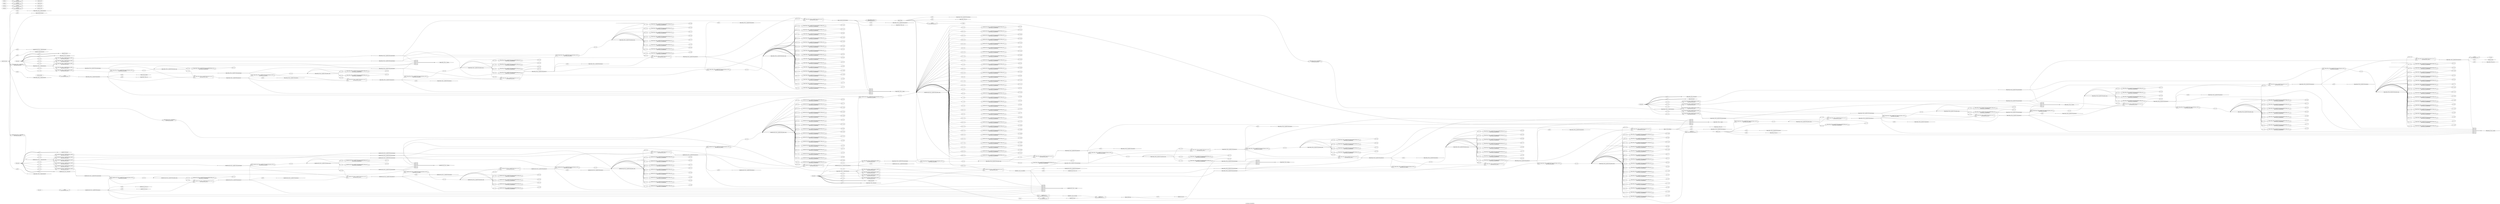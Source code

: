 digraph "adc_clkgen_with_edgedetect" {
label="adc_clkgen_with_edgedetect";
rankdir="LR";
remincross=true;
n1 [ shape=octagon, label="clk_comp", color="black", fontcolor="black" ];
n2 [ shape=octagon, label="clk_dig", color="black", fontcolor="black" ];
n3 [ shape=diamond, label="clkgen._clk_dig_delayed_", color="black", fontcolor="black" ];
n4 [ shape=diamond, label="clkgen._ndecision_finish_delayed_", color="black", fontcolor="black" ];
n5 [ shape=diamond, label="clkgen._net_1_", color="black", fontcolor="black" ];
n6 [ shape=diamond, label="clkgen.clk_comp", color="black", fontcolor="black" ];
n7 [ shape=diamond, label="clkgen.clk_dig", color="black", fontcolor="black" ];
n8 [ shape=diamond, label="clkgen.delay_155ns_1._bypass_", color="black", fontcolor="black" ];
n9 [ shape=diamond, label="clkgen.delay_155ns_1._enable_dlycontrol_", color="black", fontcolor="black" ];
n10 [ shape=diamond, label="clkgen.delay_155ns_1._signal_", color="black", fontcolor="black" ];
n11 [ shape=diamond, label="clkgen.delay_155ns_1.dlycontrol", color="black", fontcolor="black" ];
n12 [ shape=diamond, label="clkgen.delay_155ns_1.enable_dlycontrol", color="black", fontcolor="black" ];
n13 [ shape=diamond, label="clkgen.delay_155ns_1.genblk1[0].dly_binary._siga_", color="black", fontcolor="black" ];
n14 [ shape=diamond, label="clkgen.delay_155ns_1.genblk1[0].dly_binary.bypass", color="black", fontcolor="black" ];
n15 [ shape=diamond, label="clkgen.delay_155ns_1.genblk1[0].dly_binary.in", color="black", fontcolor="black" ];
n16 [ shape=diamond, label="clkgen.delay_155ns_1.genblk1[0].dly_binary.out", color="black", fontcolor="black" ];
n17 [ shape=diamond, label="clkgen.delay_155ns_1.genblk1[1].dly_binary._siga_", color="black", fontcolor="black" ];
n18 [ shape=diamond, label="clkgen.delay_155ns_1.genblk1[1].dly_binary.bypass", color="black", fontcolor="black" ];
n19 [ shape=diamond, label="clkgen.delay_155ns_1.genblk1[1].dly_binary.in", color="black", fontcolor="black" ];
n20 [ shape=diamond, label="clkgen.delay_155ns_1.genblk1[1].dly_binary.out", color="black", fontcolor="black" ];
n21 [ shape=diamond, label="clkgen.delay_155ns_1.genblk1[2].dly_binary._siga_", color="black", fontcolor="black" ];
n22 [ shape=diamond, label="clkgen.delay_155ns_1.genblk1[2].dly_binary.bypass", color="black", fontcolor="black" ];
n23 [ shape=diamond, label="clkgen.delay_155ns_1.genblk1[2].dly_binary.in", color="black", fontcolor="black" ];
n24 [ shape=diamond, label="clkgen.delay_155ns_1.genblk1[2].dly_binary.out", color="black", fontcolor="black" ];
n25 [ shape=diamond, label="clkgen.delay_155ns_1.genblk1[3].dly_binary._siga_", color="black", fontcolor="black" ];
n26 [ shape=diamond, label="clkgen.delay_155ns_1.genblk1[3].dly_binary.bypass", color="black", fontcolor="black" ];
n27 [ shape=diamond, label="clkgen.delay_155ns_1.genblk1[3].dly_binary.in", color="black", fontcolor="black" ];
n28 [ shape=diamond, label="clkgen.delay_155ns_1.genblk1[3].dly_binary.out", color="black", fontcolor="black" ];
n29 [ shape=diamond, label="clkgen.delay_155ns_1.genblk1[4].dly_binary._siga_", color="black", fontcolor="black" ];
n30 [ shape=diamond, label="clkgen.delay_155ns_1.genblk1[4].dly_binary.bypass", color="black", fontcolor="black" ];
n31 [ shape=diamond, label="clkgen.delay_155ns_1.genblk1[4].dly_binary.in", color="black", fontcolor="black" ];
n32 [ shape=diamond, label="clkgen.delay_155ns_1.genblk1[4].dly_binary.out", color="black", fontcolor="black" ];
n33 [ shape=diamond, label="clkgen.delay_155ns_1.in", color="black", fontcolor="black" ];
n34 [ shape=diamond, label="clkgen.delay_155ns_1.out", color="black", fontcolor="black" ];
n35 [ shape=diamond, label="clkgen.delay_155ns_2._bypass_", color="black", fontcolor="black" ];
n36 [ shape=diamond, label="clkgen.delay_155ns_2._enable_dlycontrol_", color="black", fontcolor="black" ];
n37 [ shape=diamond, label="clkgen.delay_155ns_2._signal_", color="black", fontcolor="black" ];
n38 [ shape=diamond, label="clkgen.delay_155ns_2.dlycontrol", color="black", fontcolor="black" ];
n39 [ shape=diamond, label="clkgen.delay_155ns_2.enable_dlycontrol", color="black", fontcolor="black" ];
n40 [ shape=diamond, label="clkgen.delay_155ns_2.genblk1[0].dly_binary._siga_", color="black", fontcolor="black" ];
n41 [ shape=diamond, label="clkgen.delay_155ns_2.genblk1[0].dly_binary.bypass", color="black", fontcolor="black" ];
n42 [ shape=diamond, label="clkgen.delay_155ns_2.genblk1[0].dly_binary.in", color="black", fontcolor="black" ];
n43 [ shape=diamond, label="clkgen.delay_155ns_2.genblk1[0].dly_binary.out", color="black", fontcolor="black" ];
n44 [ shape=diamond, label="clkgen.delay_155ns_2.genblk1[1].dly_binary._siga_", color="black", fontcolor="black" ];
n45 [ shape=diamond, label="clkgen.delay_155ns_2.genblk1[1].dly_binary.bypass", color="black", fontcolor="black" ];
n46 [ shape=diamond, label="clkgen.delay_155ns_2.genblk1[1].dly_binary.in", color="black", fontcolor="black" ];
n47 [ shape=diamond, label="clkgen.delay_155ns_2.genblk1[1].dly_binary.out", color="black", fontcolor="black" ];
n48 [ shape=diamond, label="clkgen.delay_155ns_2.genblk1[2].dly_binary._siga_", color="black", fontcolor="black" ];
n49 [ shape=diamond, label="clkgen.delay_155ns_2.genblk1[2].dly_binary.bypass", color="black", fontcolor="black" ];
n50 [ shape=diamond, label="clkgen.delay_155ns_2.genblk1[2].dly_binary.in", color="black", fontcolor="black" ];
n51 [ shape=diamond, label="clkgen.delay_155ns_2.genblk1[2].dly_binary.out", color="black", fontcolor="black" ];
n52 [ shape=diamond, label="clkgen.delay_155ns_2.genblk1[3].dly_binary._siga_", color="black", fontcolor="black" ];
n53 [ shape=diamond, label="clkgen.delay_155ns_2.genblk1[3].dly_binary.bypass", color="black", fontcolor="black" ];
n54 [ shape=diamond, label="clkgen.delay_155ns_2.genblk1[3].dly_binary.in", color="black", fontcolor="black" ];
n55 [ shape=diamond, label="clkgen.delay_155ns_2.genblk1[3].dly_binary.out", color="black", fontcolor="black" ];
n56 [ shape=diamond, label="clkgen.delay_155ns_2.genblk1[4].dly_binary._siga_", color="black", fontcolor="black" ];
n57 [ shape=diamond, label="clkgen.delay_155ns_2.genblk1[4].dly_binary.bypass", color="black", fontcolor="black" ];
n58 [ shape=diamond, label="clkgen.delay_155ns_2.genblk1[4].dly_binary.in", color="black", fontcolor="black" ];
n59 [ shape=diamond, label="clkgen.delay_155ns_2.genblk1[4].dly_binary.out", color="black", fontcolor="black" ];
n60 [ shape=diamond, label="clkgen.delay_155ns_2.in", color="black", fontcolor="black" ];
n61 [ shape=diamond, label="clkgen.delay_155ns_2.out", color="black", fontcolor="black" ];
n62 [ shape=diamond, label="clkgen.delay_155ns_3._bypass_", color="black", fontcolor="black" ];
n63 [ shape=diamond, label="clkgen.delay_155ns_3._enable_dlycontrol_", color="black", fontcolor="black" ];
n64 [ shape=diamond, label="clkgen.delay_155ns_3._signal_", color="black", fontcolor="black" ];
n65 [ shape=diamond, label="clkgen.delay_155ns_3.dlycontrol", color="black", fontcolor="black" ];
n66 [ shape=diamond, label="clkgen.delay_155ns_3.enable_dlycontrol", color="black", fontcolor="black" ];
n67 [ shape=diamond, label="clkgen.delay_155ns_3.genblk1[0].dly_binary._siga_", color="black", fontcolor="black" ];
n68 [ shape=diamond, label="clkgen.delay_155ns_3.genblk1[0].dly_binary.bypass", color="black", fontcolor="black" ];
n69 [ shape=diamond, label="clkgen.delay_155ns_3.genblk1[0].dly_binary.in", color="black", fontcolor="black" ];
n70 [ shape=diamond, label="clkgen.delay_155ns_3.genblk1[0].dly_binary.out", color="black", fontcolor="black" ];
n71 [ shape=diamond, label="clkgen.delay_155ns_3.genblk1[1].dly_binary._siga_", color="black", fontcolor="black" ];
n72 [ shape=diamond, label="clkgen.delay_155ns_3.genblk1[1].dly_binary.bypass", color="black", fontcolor="black" ];
n73 [ shape=diamond, label="clkgen.delay_155ns_3.genblk1[1].dly_binary.in", color="black", fontcolor="black" ];
n74 [ shape=diamond, label="clkgen.delay_155ns_3.genblk1[1].dly_binary.out", color="black", fontcolor="black" ];
n75 [ shape=diamond, label="clkgen.delay_155ns_3.genblk1[2].dly_binary._siga_", color="black", fontcolor="black" ];
n76 [ shape=diamond, label="clkgen.delay_155ns_3.genblk1[2].dly_binary.bypass", color="black", fontcolor="black" ];
n77 [ shape=diamond, label="clkgen.delay_155ns_3.genblk1[2].dly_binary.in", color="black", fontcolor="black" ];
n78 [ shape=diamond, label="clkgen.delay_155ns_3.genblk1[2].dly_binary.out", color="black", fontcolor="black" ];
n79 [ shape=diamond, label="clkgen.delay_155ns_3.genblk1[3].dly_binary._siga_", color="black", fontcolor="black" ];
n80 [ shape=diamond, label="clkgen.delay_155ns_3.genblk1[3].dly_binary.bypass", color="black", fontcolor="black" ];
n81 [ shape=diamond, label="clkgen.delay_155ns_3.genblk1[3].dly_binary.in", color="black", fontcolor="black" ];
n82 [ shape=diamond, label="clkgen.delay_155ns_3.genblk1[3].dly_binary.out", color="black", fontcolor="black" ];
n83 [ shape=diamond, label="clkgen.delay_155ns_3.genblk1[4].dly_binary._siga_", color="black", fontcolor="black" ];
n84 [ shape=diamond, label="clkgen.delay_155ns_3.genblk1[4].dly_binary.bypass", color="black", fontcolor="black" ];
n85 [ shape=diamond, label="clkgen.delay_155ns_3.genblk1[4].dly_binary.in", color="black", fontcolor="black" ];
n86 [ shape=diamond, label="clkgen.delay_155ns_3.genblk1[4].dly_binary.out", color="black", fontcolor="black" ];
n87 [ shape=diamond, label="clkgen.delay_155ns_3.in", color="black", fontcolor="black" ];
n88 [ shape=diamond, label="clkgen.delay_155ns_3.out", color="black", fontcolor="black" ];
n89 [ shape=diamond, label="clkgen.dlycontrol1", color="black", fontcolor="black" ];
n90 [ shape=diamond, label="clkgen.dlycontrol2", color="black", fontcolor="black" ];
n91 [ shape=diamond, label="clkgen.dlycontrol3", color="black", fontcolor="black" ];
n92 [ shape=diamond, label="clkgen.enable_dlycontrol", color="black", fontcolor="black" ];
n93 [ shape=diamond, label="clkgen.enable_loop", color="black", fontcolor="black" ];
n94 [ shape=diamond, label="clkgen.ndecision_finish", color="black", fontcolor="black" ];
n95 [ shape=octagon, label="dlycontrol1", color="black", fontcolor="black" ];
n96 [ shape=octagon, label="dlycontrol2", color="black", fontcolor="black" ];
n97 [ shape=octagon, label="dlycontrol3", color="black", fontcolor="black" ];
n98 [ shape=octagon, label="dlycontrol4", color="black", fontcolor="black" ];
n99 [ shape=diamond, label="edgedetect._start_conv_delayed_", color="black", fontcolor="black" ];
n100 [ shape=diamond, label="edgedetect._start_conv_edge_", color="black", fontcolor="black" ];
n101 [ shape=diamond, label="edgedetect.dly_315ns_1._bypass_", color="black", fontcolor="black" ];
n102 [ shape=diamond, label="edgedetect.dly_315ns_1._enable_dlycontrol_", color="black", fontcolor="black" ];
n103 [ shape=diamond, label="edgedetect.dly_315ns_1._signal_", color="black", fontcolor="black" ];
n104 [ shape=diamond, label="edgedetect.dly_315ns_1.dlycontrol", color="black", fontcolor="black" ];
n105 [ shape=diamond, label="edgedetect.dly_315ns_1.enable_dlycontrol", color="black", fontcolor="black" ];
n106 [ shape=diamond, label="edgedetect.dly_315ns_1.genblk1[0].dly_binary._siga_", color="black", fontcolor="black" ];
n107 [ shape=diamond, label="edgedetect.dly_315ns_1.genblk1[0].dly_binary.bypass", color="black", fontcolor="black" ];
n108 [ shape=diamond, label="edgedetect.dly_315ns_1.genblk1[0].dly_binary.in", color="black", fontcolor="black" ];
n109 [ shape=diamond, label="edgedetect.dly_315ns_1.genblk1[0].dly_binary.out", color="black", fontcolor="black" ];
n110 [ shape=diamond, label="edgedetect.dly_315ns_1.genblk1[1].dly_binary._siga_", color="black", fontcolor="black" ];
n111 [ shape=diamond, label="edgedetect.dly_315ns_1.genblk1[1].dly_binary.bypass", color="black", fontcolor="black" ];
n112 [ shape=diamond, label="edgedetect.dly_315ns_1.genblk1[1].dly_binary.in", color="black", fontcolor="black" ];
n113 [ shape=diamond, label="edgedetect.dly_315ns_1.genblk1[1].dly_binary.out", color="black", fontcolor="black" ];
n114 [ shape=diamond, label="edgedetect.dly_315ns_1.genblk1[2].dly_binary._siga_", color="black", fontcolor="black" ];
n115 [ shape=diamond, label="edgedetect.dly_315ns_1.genblk1[2].dly_binary.bypass", color="black", fontcolor="black" ];
n116 [ shape=diamond, label="edgedetect.dly_315ns_1.genblk1[2].dly_binary.in", color="black", fontcolor="black" ];
n117 [ shape=diamond, label="edgedetect.dly_315ns_1.genblk1[2].dly_binary.out", color="black", fontcolor="black" ];
n118 [ shape=diamond, label="edgedetect.dly_315ns_1.genblk1[3].dly_binary._siga_", color="black", fontcolor="black" ];
n119 [ shape=diamond, label="edgedetect.dly_315ns_1.genblk1[3].dly_binary.bypass", color="black", fontcolor="black" ];
n120 [ shape=diamond, label="edgedetect.dly_315ns_1.genblk1[3].dly_binary.in", color="black", fontcolor="black" ];
n121 [ shape=diamond, label="edgedetect.dly_315ns_1.genblk1[3].dly_binary.out", color="black", fontcolor="black" ];
n122 [ shape=diamond, label="edgedetect.dly_315ns_1.genblk1[4].dly_binary._siga_", color="black", fontcolor="black" ];
n123 [ shape=diamond, label="edgedetect.dly_315ns_1.genblk1[4].dly_binary.bypass", color="black", fontcolor="black" ];
n124 [ shape=diamond, label="edgedetect.dly_315ns_1.genblk1[4].dly_binary.in", color="black", fontcolor="black" ];
n125 [ shape=diamond, label="edgedetect.dly_315ns_1.genblk1[4].dly_binary.out", color="black", fontcolor="black" ];
n126 [ shape=diamond, label="edgedetect.dly_315ns_1.genblk1[5].dly_binary._siga_", color="black", fontcolor="black" ];
n127 [ shape=diamond, label="edgedetect.dly_315ns_1.genblk1[5].dly_binary.bypass", color="black", fontcolor="black" ];
n128 [ shape=diamond, label="edgedetect.dly_315ns_1.genblk1[5].dly_binary.in", color="black", fontcolor="black" ];
n129 [ shape=diamond, label="edgedetect.dly_315ns_1.genblk1[5].dly_binary.out", color="black", fontcolor="black" ];
n130 [ shape=diamond, label="edgedetect.dly_315ns_1.in", color="black", fontcolor="black" ];
n131 [ shape=diamond, label="edgedetect.dly_315ns_1.out", color="black", fontcolor="black" ];
n132 [ shape=diamond, label="edgedetect.dlycontrol", color="black", fontcolor="black" ];
n133 [ shape=diamond, label="edgedetect.ena_in", color="black", fontcolor="black" ];
n134 [ shape=diamond, label="edgedetect.ena_out", color="black", fontcolor="black" ];
n135 [ shape=diamond, label="edgedetect.enable_dlycontrol", color="black", fontcolor="black" ];
n136 [ shape=diamond, label="edgedetect.start_conv", color="black", fontcolor="black" ];
n137 [ shape=octagon, label="ena_in", color="black", fontcolor="black" ];
n138 [ shape=octagon, label="enable_dlycontrol", color="black", fontcolor="black" ];
n139 [ shape=octagon, label="ndecision_finish", color="black", fontcolor="black" ];
n140 [ shape=octagon, label="nsample_n", color="black", fontcolor="black" ];
n141 [ shape=octagon, label="nsample_n_buf", color="black", fontcolor="black" ];
n142 [ shape=octagon, label="nsample_p", color="black", fontcolor="black" ];
n143 [ shape=octagon, label="nsample_p_buf", color="black", fontcolor="black" ];
n144 [ shape=octagon, label="sample_n", color="black", fontcolor="black" ];
n145 [ shape=octagon, label="sample_n_buf", color="black", fontcolor="black" ];
n146 [ shape=octagon, label="sample_p", color="black", fontcolor="black" ];
n147 [ shape=octagon, label="sample_p_buf", color="black", fontcolor="black" ];
n148 [ shape=octagon, label="start_conv", color="black", fontcolor="black" ];
c151 [ shape=record, label="{{<p149> A}|clkgen.clkdig_inverter\nsky130_fd_sc_hd__inv_2|{<p150> Y}}" ];
c153 [ shape=record, label="{{<p149> A}|clkgen.delay_155ns_1.enablebuffer\nsky130_fd_sc_hd__buf_4|{<p152> X}}" ];
c155 [ shape=record, label="{{<p149> A|<p154> B}|clkgen.delay_155ns_1.genblk1[0].bypass_enable\nsky130_fd_sc_hd__and2_1|{<p152> X}}" ];
x0 [ shape=record, style=rounded, label="<s0> 0:0 - 0:0 " ];
x0:e -> c155:p154:w [arrowhead=odiamond, arrowtail=odiamond, dir=both, color="black", label=""];
c157 [ shape=record, label="{{<p156> A_N|<p154> B}|clkgen.delay_155ns_1.genblk1[0].dly_binary.and_bypass_switch\nsky130_fd_sc_hd__and2b_1|{<p152> X}}" ];
x1 [ shape=record, style=rounded, label="<s0> 0:0 - 0:0 " ];
c157:p152:e -> x1:w [arrowhead=odiamond, arrowtail=odiamond, dir=both, color="black", label=""];
c160 [ shape=record, label="{{<p158> in}|clkgen.delay_155ns_1.genblk1[0].dly_binary.genblk1[0].delay_unit\nsky130_mm_sc_hd_dlyPoly5ns|{<p159> out}}" ];
x2 [ shape=record, style=rounded, label="<s0> 0:0 - 0:0 " ];
x2:e -> c160:p158:w [arrowhead=odiamond, arrowtail=odiamond, dir=both, color="black", label=""];
x3 [ shape=record, style=rounded, label="<s0> 0:0 - 1:1 " ];
c160:p159:e -> x3:w [arrowhead=odiamond, arrowtail=odiamond, dir=both, color="black", label=""];
c164 [ shape=record, label="{{<p161> A0|<p162> A1|<p163> S}|clkgen.delay_155ns_1.genblk1[0].dly_binary.out_mux\nsky130_fd_sc_hd__mux2_1|{<p152> X}}" ];
x4 [ shape=record, style=rounded, label="<s0> 1:1 - 0:0 " ];
x4:e -> c164:p161:w [arrowhead=odiamond, arrowtail=odiamond, dir=both, color="black", label=""];
c165 [ shape=record, label="{{<p149> A|<p154> B}|clkgen.delay_155ns_1.genblk1[1].bypass_enable\nsky130_fd_sc_hd__and2_1|{<p152> X}}" ];
x5 [ shape=record, style=rounded, label="<s0> 1:1 - 0:0 " ];
x5:e -> c165:p154:w [arrowhead=odiamond, arrowtail=odiamond, dir=both, color="black", label=""];
c166 [ shape=record, label="{{<p156> A_N|<p154> B}|clkgen.delay_155ns_1.genblk1[1].dly_binary.and_bypass_switch\nsky130_fd_sc_hd__and2b_1|{<p152> X}}" ];
x6 [ shape=record, style=rounded, label="<s0> 0:0 - 0:0 " ];
c166:p152:e -> x6:w [arrowhead=odiamond, arrowtail=odiamond, dir=both, color="black", label=""];
c167 [ shape=record, label="{{<p158> in}|clkgen.delay_155ns_1.genblk1[1].dly_binary.genblk1[0].delay_unit\nsky130_mm_sc_hd_dlyPoly5ns|{<p159> out}}" ];
x7 [ shape=record, style=rounded, label="<s0> 0:0 - 0:0 " ];
x7:e -> c167:p158:w [arrowhead=odiamond, arrowtail=odiamond, dir=both, color="black", label=""];
x8 [ shape=record, style=rounded, label="<s0> 0:0 - 1:1 " ];
c167:p159:e -> x8:w [arrowhead=odiamond, arrowtail=odiamond, dir=both, color="black", label=""];
c168 [ shape=record, label="{{<p158> in}|clkgen.delay_155ns_1.genblk1[1].dly_binary.genblk1[1].delay_unit\nsky130_mm_sc_hd_dlyPoly5ns|{<p159> out}}" ];
x9 [ shape=record, style=rounded, label="<s0> 1:1 - 0:0 " ];
x9:e -> c168:p158:w [arrowhead=odiamond, arrowtail=odiamond, dir=both, color="black", label=""];
x10 [ shape=record, style=rounded, label="<s0> 0:0 - 2:2 " ];
c168:p159:e -> x10:w [arrowhead=odiamond, arrowtail=odiamond, dir=both, color="black", label=""];
c169 [ shape=record, label="{{<p161> A0|<p162> A1|<p163> S}|clkgen.delay_155ns_1.genblk1[1].dly_binary.out_mux\nsky130_fd_sc_hd__mux2_1|{<p152> X}}" ];
x11 [ shape=record, style=rounded, label="<s0> 2:2 - 0:0 " ];
x11:e -> c169:p161:w [arrowhead=odiamond, arrowtail=odiamond, dir=both, color="black", label=""];
c170 [ shape=record, label="{{<p149> A|<p154> B}|clkgen.delay_155ns_1.genblk1[2].bypass_enable\nsky130_fd_sc_hd__and2_1|{<p152> X}}" ];
x12 [ shape=record, style=rounded, label="<s0> 2:2 - 0:0 " ];
x12:e -> c170:p154:w [arrowhead=odiamond, arrowtail=odiamond, dir=both, color="black", label=""];
c171 [ shape=record, label="{{<p156> A_N|<p154> B}|clkgen.delay_155ns_1.genblk1[2].dly_binary.and_bypass_switch\nsky130_fd_sc_hd__and2b_1|{<p152> X}}" ];
x13 [ shape=record, style=rounded, label="<s0> 0:0 - 0:0 " ];
c171:p152:e -> x13:w [arrowhead=odiamond, arrowtail=odiamond, dir=both, color="black", label=""];
c172 [ shape=record, label="{{<p158> in}|clkgen.delay_155ns_1.genblk1[2].dly_binary.genblk1[0].delay_unit\nsky130_mm_sc_hd_dlyPoly5ns|{<p159> out}}" ];
x14 [ shape=record, style=rounded, label="<s0> 0:0 - 0:0 " ];
x14:e -> c172:p158:w [arrowhead=odiamond, arrowtail=odiamond, dir=both, color="black", label=""];
x15 [ shape=record, style=rounded, label="<s0> 0:0 - 1:1 " ];
c172:p159:e -> x15:w [arrowhead=odiamond, arrowtail=odiamond, dir=both, color="black", label=""];
c173 [ shape=record, label="{{<p158> in}|clkgen.delay_155ns_1.genblk1[2].dly_binary.genblk1[1].delay_unit\nsky130_mm_sc_hd_dlyPoly5ns|{<p159> out}}" ];
x16 [ shape=record, style=rounded, label="<s0> 1:1 - 0:0 " ];
x16:e -> c173:p158:w [arrowhead=odiamond, arrowtail=odiamond, dir=both, color="black", label=""];
x17 [ shape=record, style=rounded, label="<s0> 0:0 - 2:2 " ];
c173:p159:e -> x17:w [arrowhead=odiamond, arrowtail=odiamond, dir=both, color="black", label=""];
c174 [ shape=record, label="{{<p158> in}|clkgen.delay_155ns_1.genblk1[2].dly_binary.genblk1[2].delay_unit\nsky130_mm_sc_hd_dlyPoly5ns|{<p159> out}}" ];
x18 [ shape=record, style=rounded, label="<s0> 2:2 - 0:0 " ];
x18:e -> c174:p158:w [arrowhead=odiamond, arrowtail=odiamond, dir=both, color="black", label=""];
x19 [ shape=record, style=rounded, label="<s0> 0:0 - 3:3 " ];
c174:p159:e -> x19:w [arrowhead=odiamond, arrowtail=odiamond, dir=both, color="black", label=""];
c175 [ shape=record, label="{{<p158> in}|clkgen.delay_155ns_1.genblk1[2].dly_binary.genblk1[3].delay_unit\nsky130_mm_sc_hd_dlyPoly5ns|{<p159> out}}" ];
x20 [ shape=record, style=rounded, label="<s0> 3:3 - 0:0 " ];
x20:e -> c175:p158:w [arrowhead=odiamond, arrowtail=odiamond, dir=both, color="black", label=""];
x21 [ shape=record, style=rounded, label="<s0> 0:0 - 4:4 " ];
c175:p159:e -> x21:w [arrowhead=odiamond, arrowtail=odiamond, dir=both, color="black", label=""];
c176 [ shape=record, label="{{<p161> A0|<p162> A1|<p163> S}|clkgen.delay_155ns_1.genblk1[2].dly_binary.out_mux\nsky130_fd_sc_hd__mux2_1|{<p152> X}}" ];
x22 [ shape=record, style=rounded, label="<s0> 4:4 - 0:0 " ];
x22:e -> c176:p161:w [arrowhead=odiamond, arrowtail=odiamond, dir=both, color="black", label=""];
c177 [ shape=record, label="{{<p149> A|<p154> B}|clkgen.delay_155ns_1.genblk1[3].bypass_enable\nsky130_fd_sc_hd__and2_1|{<p152> X}}" ];
x23 [ shape=record, style=rounded, label="<s0> 3:3 - 0:0 " ];
x23:e -> c177:p154:w [arrowhead=odiamond, arrowtail=odiamond, dir=both, color="black", label=""];
c178 [ shape=record, label="{{<p156> A_N|<p154> B}|clkgen.delay_155ns_1.genblk1[3].dly_binary.and_bypass_switch\nsky130_fd_sc_hd__and2b_1|{<p152> X}}" ];
x24 [ shape=record, style=rounded, label="<s0> 0:0 - 0:0 " ];
c178:p152:e -> x24:w [arrowhead=odiamond, arrowtail=odiamond, dir=both, color="black", label=""];
c179 [ shape=record, label="{{<p158> in}|clkgen.delay_155ns_1.genblk1[3].dly_binary.genblk1[0].delay_unit\nsky130_mm_sc_hd_dlyPoly5ns|{<p159> out}}" ];
x25 [ shape=record, style=rounded, label="<s0> 0:0 - 0:0 " ];
x25:e -> c179:p158:w [arrowhead=odiamond, arrowtail=odiamond, dir=both, color="black", label=""];
x26 [ shape=record, style=rounded, label="<s0> 0:0 - 1:1 " ];
c179:p159:e -> x26:w [arrowhead=odiamond, arrowtail=odiamond, dir=both, color="black", label=""];
c180 [ shape=record, label="{{<p158> in}|clkgen.delay_155ns_1.genblk1[3].dly_binary.genblk1[1].delay_unit\nsky130_mm_sc_hd_dlyPoly5ns|{<p159> out}}" ];
x27 [ shape=record, style=rounded, label="<s0> 1:1 - 0:0 " ];
x27:e -> c180:p158:w [arrowhead=odiamond, arrowtail=odiamond, dir=both, color="black", label=""];
x28 [ shape=record, style=rounded, label="<s0> 0:0 - 2:2 " ];
c180:p159:e -> x28:w [arrowhead=odiamond, arrowtail=odiamond, dir=both, color="black", label=""];
c181 [ shape=record, label="{{<p158> in}|clkgen.delay_155ns_1.genblk1[3].dly_binary.genblk1[2].delay_unit\nsky130_mm_sc_hd_dlyPoly5ns|{<p159> out}}" ];
x29 [ shape=record, style=rounded, label="<s0> 2:2 - 0:0 " ];
x29:e -> c181:p158:w [arrowhead=odiamond, arrowtail=odiamond, dir=both, color="black", label=""];
x30 [ shape=record, style=rounded, label="<s0> 0:0 - 3:3 " ];
c181:p159:e -> x30:w [arrowhead=odiamond, arrowtail=odiamond, dir=both, color="black", label=""];
c182 [ shape=record, label="{{<p158> in}|clkgen.delay_155ns_1.genblk1[3].dly_binary.genblk1[3].delay_unit\nsky130_mm_sc_hd_dlyPoly5ns|{<p159> out}}" ];
x31 [ shape=record, style=rounded, label="<s0> 3:3 - 0:0 " ];
x31:e -> c182:p158:w [arrowhead=odiamond, arrowtail=odiamond, dir=both, color="black", label=""];
x32 [ shape=record, style=rounded, label="<s0> 0:0 - 4:4 " ];
c182:p159:e -> x32:w [arrowhead=odiamond, arrowtail=odiamond, dir=both, color="black", label=""];
c183 [ shape=record, label="{{<p158> in}|clkgen.delay_155ns_1.genblk1[3].dly_binary.genblk1[4].delay_unit\nsky130_mm_sc_hd_dlyPoly5ns|{<p159> out}}" ];
x33 [ shape=record, style=rounded, label="<s0> 4:4 - 0:0 " ];
x33:e -> c183:p158:w [arrowhead=odiamond, arrowtail=odiamond, dir=both, color="black", label=""];
x34 [ shape=record, style=rounded, label="<s0> 0:0 - 5:5 " ];
c183:p159:e -> x34:w [arrowhead=odiamond, arrowtail=odiamond, dir=both, color="black", label=""];
c184 [ shape=record, label="{{<p158> in}|clkgen.delay_155ns_1.genblk1[3].dly_binary.genblk1[5].delay_unit\nsky130_mm_sc_hd_dlyPoly5ns|{<p159> out}}" ];
x35 [ shape=record, style=rounded, label="<s0> 5:5 - 0:0 " ];
x35:e -> c184:p158:w [arrowhead=odiamond, arrowtail=odiamond, dir=both, color="black", label=""];
x36 [ shape=record, style=rounded, label="<s0> 0:0 - 6:6 " ];
c184:p159:e -> x36:w [arrowhead=odiamond, arrowtail=odiamond, dir=both, color="black", label=""];
c185 [ shape=record, label="{{<p158> in}|clkgen.delay_155ns_1.genblk1[3].dly_binary.genblk1[6].delay_unit\nsky130_mm_sc_hd_dlyPoly5ns|{<p159> out}}" ];
x37 [ shape=record, style=rounded, label="<s0> 6:6 - 0:0 " ];
x37:e -> c185:p158:w [arrowhead=odiamond, arrowtail=odiamond, dir=both, color="black", label=""];
x38 [ shape=record, style=rounded, label="<s0> 0:0 - 7:7 " ];
c185:p159:e -> x38:w [arrowhead=odiamond, arrowtail=odiamond, dir=both, color="black", label=""];
c186 [ shape=record, label="{{<p158> in}|clkgen.delay_155ns_1.genblk1[3].dly_binary.genblk1[7].delay_unit\nsky130_mm_sc_hd_dlyPoly5ns|{<p159> out}}" ];
x39 [ shape=record, style=rounded, label="<s0> 7:7 - 0:0 " ];
x39:e -> c186:p158:w [arrowhead=odiamond, arrowtail=odiamond, dir=both, color="black", label=""];
x40 [ shape=record, style=rounded, label="<s0> 0:0 - 8:8 " ];
c186:p159:e -> x40:w [arrowhead=odiamond, arrowtail=odiamond, dir=both, color="black", label=""];
c187 [ shape=record, label="{{<p161> A0|<p162> A1|<p163> S}|clkgen.delay_155ns_1.genblk1[3].dly_binary.out_mux\nsky130_fd_sc_hd__mux2_1|{<p152> X}}" ];
x41 [ shape=record, style=rounded, label="<s0> 8:8 - 0:0 " ];
x41:e -> c187:p161:w [arrowhead=odiamond, arrowtail=odiamond, dir=both, color="black", label=""];
c188 [ shape=record, label="{{<p149> A|<p154> B}|clkgen.delay_155ns_1.genblk1[4].bypass_enable\nsky130_fd_sc_hd__and2_1|{<p152> X}}" ];
x42 [ shape=record, style=rounded, label="<s0> 4:4 - 0:0 " ];
x42:e -> c188:p154:w [arrowhead=odiamond, arrowtail=odiamond, dir=both, color="black", label=""];
c189 [ shape=record, label="{{<p156> A_N|<p154> B}|clkgen.delay_155ns_1.genblk1[4].dly_binary.and_bypass_switch\nsky130_fd_sc_hd__and2b_1|{<p152> X}}" ];
x43 [ shape=record, style=rounded, label="<s0> 0:0 - 0:0 " ];
c189:p152:e -> x43:w [arrowhead=odiamond, arrowtail=odiamond, dir=both, color="black", label=""];
c190 [ shape=record, label="{{<p158> in}|clkgen.delay_155ns_1.genblk1[4].dly_binary.genblk1[0].delay_unit\nsky130_mm_sc_hd_dlyPoly5ns|{<p159> out}}" ];
x44 [ shape=record, style=rounded, label="<s0> 0:0 - 0:0 " ];
x44:e -> c190:p158:w [arrowhead=odiamond, arrowtail=odiamond, dir=both, color="black", label=""];
x45 [ shape=record, style=rounded, label="<s0> 0:0 - 1:1 " ];
c190:p159:e -> x45:w [arrowhead=odiamond, arrowtail=odiamond, dir=both, color="black", label=""];
c191 [ shape=record, label="{{<p158> in}|clkgen.delay_155ns_1.genblk1[4].dly_binary.genblk1[10].delay_unit\nsky130_mm_sc_hd_dlyPoly5ns|{<p159> out}}" ];
x46 [ shape=record, style=rounded, label="<s0> 10:10 - 0:0 " ];
x46:e -> c191:p158:w [arrowhead=odiamond, arrowtail=odiamond, dir=both, color="black", label=""];
x47 [ shape=record, style=rounded, label="<s0> 0:0 - 11:11 " ];
c191:p159:e -> x47:w [arrowhead=odiamond, arrowtail=odiamond, dir=both, color="black", label=""];
c192 [ shape=record, label="{{<p158> in}|clkgen.delay_155ns_1.genblk1[4].dly_binary.genblk1[11].delay_unit\nsky130_mm_sc_hd_dlyPoly5ns|{<p159> out}}" ];
x48 [ shape=record, style=rounded, label="<s0> 11:11 - 0:0 " ];
x48:e -> c192:p158:w [arrowhead=odiamond, arrowtail=odiamond, dir=both, color="black", label=""];
x49 [ shape=record, style=rounded, label="<s0> 0:0 - 12:12 " ];
c192:p159:e -> x49:w [arrowhead=odiamond, arrowtail=odiamond, dir=both, color="black", label=""];
c193 [ shape=record, label="{{<p158> in}|clkgen.delay_155ns_1.genblk1[4].dly_binary.genblk1[12].delay_unit\nsky130_mm_sc_hd_dlyPoly5ns|{<p159> out}}" ];
x50 [ shape=record, style=rounded, label="<s0> 12:12 - 0:0 " ];
x50:e -> c193:p158:w [arrowhead=odiamond, arrowtail=odiamond, dir=both, color="black", label=""];
x51 [ shape=record, style=rounded, label="<s0> 0:0 - 13:13 " ];
c193:p159:e -> x51:w [arrowhead=odiamond, arrowtail=odiamond, dir=both, color="black", label=""];
c194 [ shape=record, label="{{<p158> in}|clkgen.delay_155ns_1.genblk1[4].dly_binary.genblk1[13].delay_unit\nsky130_mm_sc_hd_dlyPoly5ns|{<p159> out}}" ];
x52 [ shape=record, style=rounded, label="<s0> 13:13 - 0:0 " ];
x52:e -> c194:p158:w [arrowhead=odiamond, arrowtail=odiamond, dir=both, color="black", label=""];
x53 [ shape=record, style=rounded, label="<s0> 0:0 - 14:14 " ];
c194:p159:e -> x53:w [arrowhead=odiamond, arrowtail=odiamond, dir=both, color="black", label=""];
c195 [ shape=record, label="{{<p158> in}|clkgen.delay_155ns_1.genblk1[4].dly_binary.genblk1[14].delay_unit\nsky130_mm_sc_hd_dlyPoly5ns|{<p159> out}}" ];
x54 [ shape=record, style=rounded, label="<s0> 14:14 - 0:0 " ];
x54:e -> c195:p158:w [arrowhead=odiamond, arrowtail=odiamond, dir=both, color="black", label=""];
x55 [ shape=record, style=rounded, label="<s0> 0:0 - 15:15 " ];
c195:p159:e -> x55:w [arrowhead=odiamond, arrowtail=odiamond, dir=both, color="black", label=""];
c196 [ shape=record, label="{{<p158> in}|clkgen.delay_155ns_1.genblk1[4].dly_binary.genblk1[15].delay_unit\nsky130_mm_sc_hd_dlyPoly5ns|{<p159> out}}" ];
x56 [ shape=record, style=rounded, label="<s0> 15:15 - 0:0 " ];
x56:e -> c196:p158:w [arrowhead=odiamond, arrowtail=odiamond, dir=both, color="black", label=""];
x57 [ shape=record, style=rounded, label="<s0> 0:0 - 16:16 " ];
c196:p159:e -> x57:w [arrowhead=odiamond, arrowtail=odiamond, dir=both, color="black", label=""];
c197 [ shape=record, label="{{<p158> in}|clkgen.delay_155ns_1.genblk1[4].dly_binary.genblk1[1].delay_unit\nsky130_mm_sc_hd_dlyPoly5ns|{<p159> out}}" ];
x58 [ shape=record, style=rounded, label="<s0> 1:1 - 0:0 " ];
x58:e -> c197:p158:w [arrowhead=odiamond, arrowtail=odiamond, dir=both, color="black", label=""];
x59 [ shape=record, style=rounded, label="<s0> 0:0 - 2:2 " ];
c197:p159:e -> x59:w [arrowhead=odiamond, arrowtail=odiamond, dir=both, color="black", label=""];
c198 [ shape=record, label="{{<p158> in}|clkgen.delay_155ns_1.genblk1[4].dly_binary.genblk1[2].delay_unit\nsky130_mm_sc_hd_dlyPoly5ns|{<p159> out}}" ];
x60 [ shape=record, style=rounded, label="<s0> 2:2 - 0:0 " ];
x60:e -> c198:p158:w [arrowhead=odiamond, arrowtail=odiamond, dir=both, color="black", label=""];
x61 [ shape=record, style=rounded, label="<s0> 0:0 - 3:3 " ];
c198:p159:e -> x61:w [arrowhead=odiamond, arrowtail=odiamond, dir=both, color="black", label=""];
c199 [ shape=record, label="{{<p158> in}|clkgen.delay_155ns_1.genblk1[4].dly_binary.genblk1[3].delay_unit\nsky130_mm_sc_hd_dlyPoly5ns|{<p159> out}}" ];
x62 [ shape=record, style=rounded, label="<s0> 3:3 - 0:0 " ];
x62:e -> c199:p158:w [arrowhead=odiamond, arrowtail=odiamond, dir=both, color="black", label=""];
x63 [ shape=record, style=rounded, label="<s0> 0:0 - 4:4 " ];
c199:p159:e -> x63:w [arrowhead=odiamond, arrowtail=odiamond, dir=both, color="black", label=""];
c200 [ shape=record, label="{{<p158> in}|clkgen.delay_155ns_1.genblk1[4].dly_binary.genblk1[4].delay_unit\nsky130_mm_sc_hd_dlyPoly5ns|{<p159> out}}" ];
x64 [ shape=record, style=rounded, label="<s0> 4:4 - 0:0 " ];
x64:e -> c200:p158:w [arrowhead=odiamond, arrowtail=odiamond, dir=both, color="black", label=""];
x65 [ shape=record, style=rounded, label="<s0> 0:0 - 5:5 " ];
c200:p159:e -> x65:w [arrowhead=odiamond, arrowtail=odiamond, dir=both, color="black", label=""];
c201 [ shape=record, label="{{<p158> in}|clkgen.delay_155ns_1.genblk1[4].dly_binary.genblk1[5].delay_unit\nsky130_mm_sc_hd_dlyPoly5ns|{<p159> out}}" ];
x66 [ shape=record, style=rounded, label="<s0> 5:5 - 0:0 " ];
x66:e -> c201:p158:w [arrowhead=odiamond, arrowtail=odiamond, dir=both, color="black", label=""];
x67 [ shape=record, style=rounded, label="<s0> 0:0 - 6:6 " ];
c201:p159:e -> x67:w [arrowhead=odiamond, arrowtail=odiamond, dir=both, color="black", label=""];
c202 [ shape=record, label="{{<p158> in}|clkgen.delay_155ns_1.genblk1[4].dly_binary.genblk1[6].delay_unit\nsky130_mm_sc_hd_dlyPoly5ns|{<p159> out}}" ];
x68 [ shape=record, style=rounded, label="<s0> 6:6 - 0:0 " ];
x68:e -> c202:p158:w [arrowhead=odiamond, arrowtail=odiamond, dir=both, color="black", label=""];
x69 [ shape=record, style=rounded, label="<s0> 0:0 - 7:7 " ];
c202:p159:e -> x69:w [arrowhead=odiamond, arrowtail=odiamond, dir=both, color="black", label=""];
c203 [ shape=record, label="{{<p158> in}|clkgen.delay_155ns_1.genblk1[4].dly_binary.genblk1[7].delay_unit\nsky130_mm_sc_hd_dlyPoly5ns|{<p159> out}}" ];
x70 [ shape=record, style=rounded, label="<s0> 7:7 - 0:0 " ];
x70:e -> c203:p158:w [arrowhead=odiamond, arrowtail=odiamond, dir=both, color="black", label=""];
x71 [ shape=record, style=rounded, label="<s0> 0:0 - 8:8 " ];
c203:p159:e -> x71:w [arrowhead=odiamond, arrowtail=odiamond, dir=both, color="black", label=""];
c204 [ shape=record, label="{{<p158> in}|clkgen.delay_155ns_1.genblk1[4].dly_binary.genblk1[8].delay_unit\nsky130_mm_sc_hd_dlyPoly5ns|{<p159> out}}" ];
x72 [ shape=record, style=rounded, label="<s0> 8:8 - 0:0 " ];
x72:e -> c204:p158:w [arrowhead=odiamond, arrowtail=odiamond, dir=both, color="black", label=""];
x73 [ shape=record, style=rounded, label="<s0> 0:0 - 9:9 " ];
c204:p159:e -> x73:w [arrowhead=odiamond, arrowtail=odiamond, dir=both, color="black", label=""];
c205 [ shape=record, label="{{<p158> in}|clkgen.delay_155ns_1.genblk1[4].dly_binary.genblk1[9].delay_unit\nsky130_mm_sc_hd_dlyPoly5ns|{<p159> out}}" ];
x74 [ shape=record, style=rounded, label="<s0> 9:9 - 0:0 " ];
x74:e -> c205:p158:w [arrowhead=odiamond, arrowtail=odiamond, dir=both, color="black", label=""];
x75 [ shape=record, style=rounded, label="<s0> 0:0 - 10:10 " ];
c205:p159:e -> x75:w [arrowhead=odiamond, arrowtail=odiamond, dir=both, color="black", label=""];
c206 [ shape=record, label="{{<p161> A0|<p162> A1|<p163> S}|clkgen.delay_155ns_1.genblk1[4].dly_binary.out_mux\nsky130_fd_sc_hd__mux2_1|{<p152> X}}" ];
x76 [ shape=record, style=rounded, label="<s0> 16:16 - 0:0 " ];
x76:e -> c206:p161:w [arrowhead=odiamond, arrowtail=odiamond, dir=both, color="black", label=""];
c207 [ shape=record, label="{{<p149> A}|clkgen.delay_155ns_2.enablebuffer\nsky130_fd_sc_hd__buf_4|{<p152> X}}" ];
c208 [ shape=record, label="{{<p149> A|<p154> B}|clkgen.delay_155ns_2.genblk1[0].bypass_enable\nsky130_fd_sc_hd__and2_1|{<p152> X}}" ];
x77 [ shape=record, style=rounded, label="<s0> 0:0 - 0:0 " ];
x77:e -> c208:p154:w [arrowhead=odiamond, arrowtail=odiamond, dir=both, color="black", label=""];
c209 [ shape=record, label="{{<p156> A_N|<p154> B}|clkgen.delay_155ns_2.genblk1[0].dly_binary.and_bypass_switch\nsky130_fd_sc_hd__and2b_1|{<p152> X}}" ];
x78 [ shape=record, style=rounded, label="<s0> 0:0 - 0:0 " ];
c209:p152:e -> x78:w [arrowhead=odiamond, arrowtail=odiamond, dir=both, color="black", label=""];
c210 [ shape=record, label="{{<p158> in}|clkgen.delay_155ns_2.genblk1[0].dly_binary.genblk1[0].delay_unit\nsky130_mm_sc_hd_dlyPoly5ns|{<p159> out}}" ];
x79 [ shape=record, style=rounded, label="<s0> 0:0 - 0:0 " ];
x79:e -> c210:p158:w [arrowhead=odiamond, arrowtail=odiamond, dir=both, color="black", label=""];
x80 [ shape=record, style=rounded, label="<s0> 0:0 - 1:1 " ];
c210:p159:e -> x80:w [arrowhead=odiamond, arrowtail=odiamond, dir=both, color="black", label=""];
c211 [ shape=record, label="{{<p161> A0|<p162> A1|<p163> S}|clkgen.delay_155ns_2.genblk1[0].dly_binary.out_mux\nsky130_fd_sc_hd__mux2_1|{<p152> X}}" ];
x81 [ shape=record, style=rounded, label="<s0> 1:1 - 0:0 " ];
x81:e -> c211:p161:w [arrowhead=odiamond, arrowtail=odiamond, dir=both, color="black", label=""];
c212 [ shape=record, label="{{<p149> A|<p154> B}|clkgen.delay_155ns_2.genblk1[1].bypass_enable\nsky130_fd_sc_hd__and2_1|{<p152> X}}" ];
x82 [ shape=record, style=rounded, label="<s0> 1:1 - 0:0 " ];
x82:e -> c212:p154:w [arrowhead=odiamond, arrowtail=odiamond, dir=both, color="black", label=""];
c213 [ shape=record, label="{{<p156> A_N|<p154> B}|clkgen.delay_155ns_2.genblk1[1].dly_binary.and_bypass_switch\nsky130_fd_sc_hd__and2b_1|{<p152> X}}" ];
x83 [ shape=record, style=rounded, label="<s0> 0:0 - 0:0 " ];
c213:p152:e -> x83:w [arrowhead=odiamond, arrowtail=odiamond, dir=both, color="black", label=""];
c214 [ shape=record, label="{{<p158> in}|clkgen.delay_155ns_2.genblk1[1].dly_binary.genblk1[0].delay_unit\nsky130_mm_sc_hd_dlyPoly5ns|{<p159> out}}" ];
x84 [ shape=record, style=rounded, label="<s0> 0:0 - 0:0 " ];
x84:e -> c214:p158:w [arrowhead=odiamond, arrowtail=odiamond, dir=both, color="black", label=""];
x85 [ shape=record, style=rounded, label="<s0> 0:0 - 1:1 " ];
c214:p159:e -> x85:w [arrowhead=odiamond, arrowtail=odiamond, dir=both, color="black", label=""];
c215 [ shape=record, label="{{<p158> in}|clkgen.delay_155ns_2.genblk1[1].dly_binary.genblk1[1].delay_unit\nsky130_mm_sc_hd_dlyPoly5ns|{<p159> out}}" ];
x86 [ shape=record, style=rounded, label="<s0> 1:1 - 0:0 " ];
x86:e -> c215:p158:w [arrowhead=odiamond, arrowtail=odiamond, dir=both, color="black", label=""];
x87 [ shape=record, style=rounded, label="<s0> 0:0 - 2:2 " ];
c215:p159:e -> x87:w [arrowhead=odiamond, arrowtail=odiamond, dir=both, color="black", label=""];
c216 [ shape=record, label="{{<p161> A0|<p162> A1|<p163> S}|clkgen.delay_155ns_2.genblk1[1].dly_binary.out_mux\nsky130_fd_sc_hd__mux2_1|{<p152> X}}" ];
x88 [ shape=record, style=rounded, label="<s0> 2:2 - 0:0 " ];
x88:e -> c216:p161:w [arrowhead=odiamond, arrowtail=odiamond, dir=both, color="black", label=""];
c217 [ shape=record, label="{{<p149> A|<p154> B}|clkgen.delay_155ns_2.genblk1[2].bypass_enable\nsky130_fd_sc_hd__and2_1|{<p152> X}}" ];
x89 [ shape=record, style=rounded, label="<s0> 2:2 - 0:0 " ];
x89:e -> c217:p154:w [arrowhead=odiamond, arrowtail=odiamond, dir=both, color="black", label=""];
c218 [ shape=record, label="{{<p156> A_N|<p154> B}|clkgen.delay_155ns_2.genblk1[2].dly_binary.and_bypass_switch\nsky130_fd_sc_hd__and2b_1|{<p152> X}}" ];
x90 [ shape=record, style=rounded, label="<s0> 0:0 - 0:0 " ];
c218:p152:e -> x90:w [arrowhead=odiamond, arrowtail=odiamond, dir=both, color="black", label=""];
c219 [ shape=record, label="{{<p158> in}|clkgen.delay_155ns_2.genblk1[2].dly_binary.genblk1[0].delay_unit\nsky130_mm_sc_hd_dlyPoly5ns|{<p159> out}}" ];
x91 [ shape=record, style=rounded, label="<s0> 0:0 - 0:0 " ];
x91:e -> c219:p158:w [arrowhead=odiamond, arrowtail=odiamond, dir=both, color="black", label=""];
x92 [ shape=record, style=rounded, label="<s0> 0:0 - 1:1 " ];
c219:p159:e -> x92:w [arrowhead=odiamond, arrowtail=odiamond, dir=both, color="black", label=""];
c220 [ shape=record, label="{{<p158> in}|clkgen.delay_155ns_2.genblk1[2].dly_binary.genblk1[1].delay_unit\nsky130_mm_sc_hd_dlyPoly5ns|{<p159> out}}" ];
x93 [ shape=record, style=rounded, label="<s0> 1:1 - 0:0 " ];
x93:e -> c220:p158:w [arrowhead=odiamond, arrowtail=odiamond, dir=both, color="black", label=""];
x94 [ shape=record, style=rounded, label="<s0> 0:0 - 2:2 " ];
c220:p159:e -> x94:w [arrowhead=odiamond, arrowtail=odiamond, dir=both, color="black", label=""];
c221 [ shape=record, label="{{<p158> in}|clkgen.delay_155ns_2.genblk1[2].dly_binary.genblk1[2].delay_unit\nsky130_mm_sc_hd_dlyPoly5ns|{<p159> out}}" ];
x95 [ shape=record, style=rounded, label="<s0> 2:2 - 0:0 " ];
x95:e -> c221:p158:w [arrowhead=odiamond, arrowtail=odiamond, dir=both, color="black", label=""];
x96 [ shape=record, style=rounded, label="<s0> 0:0 - 3:3 " ];
c221:p159:e -> x96:w [arrowhead=odiamond, arrowtail=odiamond, dir=both, color="black", label=""];
c222 [ shape=record, label="{{<p158> in}|clkgen.delay_155ns_2.genblk1[2].dly_binary.genblk1[3].delay_unit\nsky130_mm_sc_hd_dlyPoly5ns|{<p159> out}}" ];
x97 [ shape=record, style=rounded, label="<s0> 3:3 - 0:0 " ];
x97:e -> c222:p158:w [arrowhead=odiamond, arrowtail=odiamond, dir=both, color="black", label=""];
x98 [ shape=record, style=rounded, label="<s0> 0:0 - 4:4 " ];
c222:p159:e -> x98:w [arrowhead=odiamond, arrowtail=odiamond, dir=both, color="black", label=""];
c223 [ shape=record, label="{{<p161> A0|<p162> A1|<p163> S}|clkgen.delay_155ns_2.genblk1[2].dly_binary.out_mux\nsky130_fd_sc_hd__mux2_1|{<p152> X}}" ];
x99 [ shape=record, style=rounded, label="<s0> 4:4 - 0:0 " ];
x99:e -> c223:p161:w [arrowhead=odiamond, arrowtail=odiamond, dir=both, color="black", label=""];
c224 [ shape=record, label="{{<p149> A|<p154> B}|clkgen.delay_155ns_2.genblk1[3].bypass_enable\nsky130_fd_sc_hd__and2_1|{<p152> X}}" ];
x100 [ shape=record, style=rounded, label="<s0> 3:3 - 0:0 " ];
x100:e -> c224:p154:w [arrowhead=odiamond, arrowtail=odiamond, dir=both, color="black", label=""];
c225 [ shape=record, label="{{<p156> A_N|<p154> B}|clkgen.delay_155ns_2.genblk1[3].dly_binary.and_bypass_switch\nsky130_fd_sc_hd__and2b_1|{<p152> X}}" ];
x101 [ shape=record, style=rounded, label="<s0> 0:0 - 0:0 " ];
c225:p152:e -> x101:w [arrowhead=odiamond, arrowtail=odiamond, dir=both, color="black", label=""];
c226 [ shape=record, label="{{<p158> in}|clkgen.delay_155ns_2.genblk1[3].dly_binary.genblk1[0].delay_unit\nsky130_mm_sc_hd_dlyPoly5ns|{<p159> out}}" ];
x102 [ shape=record, style=rounded, label="<s0> 0:0 - 0:0 " ];
x102:e -> c226:p158:w [arrowhead=odiamond, arrowtail=odiamond, dir=both, color="black", label=""];
x103 [ shape=record, style=rounded, label="<s0> 0:0 - 1:1 " ];
c226:p159:e -> x103:w [arrowhead=odiamond, arrowtail=odiamond, dir=both, color="black", label=""];
c227 [ shape=record, label="{{<p158> in}|clkgen.delay_155ns_2.genblk1[3].dly_binary.genblk1[1].delay_unit\nsky130_mm_sc_hd_dlyPoly5ns|{<p159> out}}" ];
x104 [ shape=record, style=rounded, label="<s0> 1:1 - 0:0 " ];
x104:e -> c227:p158:w [arrowhead=odiamond, arrowtail=odiamond, dir=both, color="black", label=""];
x105 [ shape=record, style=rounded, label="<s0> 0:0 - 2:2 " ];
c227:p159:e -> x105:w [arrowhead=odiamond, arrowtail=odiamond, dir=both, color="black", label=""];
c228 [ shape=record, label="{{<p158> in}|clkgen.delay_155ns_2.genblk1[3].dly_binary.genblk1[2].delay_unit\nsky130_mm_sc_hd_dlyPoly5ns|{<p159> out}}" ];
x106 [ shape=record, style=rounded, label="<s0> 2:2 - 0:0 " ];
x106:e -> c228:p158:w [arrowhead=odiamond, arrowtail=odiamond, dir=both, color="black", label=""];
x107 [ shape=record, style=rounded, label="<s0> 0:0 - 3:3 " ];
c228:p159:e -> x107:w [arrowhead=odiamond, arrowtail=odiamond, dir=both, color="black", label=""];
c229 [ shape=record, label="{{<p158> in}|clkgen.delay_155ns_2.genblk1[3].dly_binary.genblk1[3].delay_unit\nsky130_mm_sc_hd_dlyPoly5ns|{<p159> out}}" ];
x108 [ shape=record, style=rounded, label="<s0> 3:3 - 0:0 " ];
x108:e -> c229:p158:w [arrowhead=odiamond, arrowtail=odiamond, dir=both, color="black", label=""];
x109 [ shape=record, style=rounded, label="<s0> 0:0 - 4:4 " ];
c229:p159:e -> x109:w [arrowhead=odiamond, arrowtail=odiamond, dir=both, color="black", label=""];
c230 [ shape=record, label="{{<p158> in}|clkgen.delay_155ns_2.genblk1[3].dly_binary.genblk1[4].delay_unit\nsky130_mm_sc_hd_dlyPoly5ns|{<p159> out}}" ];
x110 [ shape=record, style=rounded, label="<s0> 4:4 - 0:0 " ];
x110:e -> c230:p158:w [arrowhead=odiamond, arrowtail=odiamond, dir=both, color="black", label=""];
x111 [ shape=record, style=rounded, label="<s0> 0:0 - 5:5 " ];
c230:p159:e -> x111:w [arrowhead=odiamond, arrowtail=odiamond, dir=both, color="black", label=""];
c231 [ shape=record, label="{{<p158> in}|clkgen.delay_155ns_2.genblk1[3].dly_binary.genblk1[5].delay_unit\nsky130_mm_sc_hd_dlyPoly5ns|{<p159> out}}" ];
x112 [ shape=record, style=rounded, label="<s0> 5:5 - 0:0 " ];
x112:e -> c231:p158:w [arrowhead=odiamond, arrowtail=odiamond, dir=both, color="black", label=""];
x113 [ shape=record, style=rounded, label="<s0> 0:0 - 6:6 " ];
c231:p159:e -> x113:w [arrowhead=odiamond, arrowtail=odiamond, dir=both, color="black", label=""];
c232 [ shape=record, label="{{<p158> in}|clkgen.delay_155ns_2.genblk1[3].dly_binary.genblk1[6].delay_unit\nsky130_mm_sc_hd_dlyPoly5ns|{<p159> out}}" ];
x114 [ shape=record, style=rounded, label="<s0> 6:6 - 0:0 " ];
x114:e -> c232:p158:w [arrowhead=odiamond, arrowtail=odiamond, dir=both, color="black", label=""];
x115 [ shape=record, style=rounded, label="<s0> 0:0 - 7:7 " ];
c232:p159:e -> x115:w [arrowhead=odiamond, arrowtail=odiamond, dir=both, color="black", label=""];
c233 [ shape=record, label="{{<p158> in}|clkgen.delay_155ns_2.genblk1[3].dly_binary.genblk1[7].delay_unit\nsky130_mm_sc_hd_dlyPoly5ns|{<p159> out}}" ];
x116 [ shape=record, style=rounded, label="<s0> 7:7 - 0:0 " ];
x116:e -> c233:p158:w [arrowhead=odiamond, arrowtail=odiamond, dir=both, color="black", label=""];
x117 [ shape=record, style=rounded, label="<s0> 0:0 - 8:8 " ];
c233:p159:e -> x117:w [arrowhead=odiamond, arrowtail=odiamond, dir=both, color="black", label=""];
c234 [ shape=record, label="{{<p161> A0|<p162> A1|<p163> S}|clkgen.delay_155ns_2.genblk1[3].dly_binary.out_mux\nsky130_fd_sc_hd__mux2_1|{<p152> X}}" ];
x118 [ shape=record, style=rounded, label="<s0> 8:8 - 0:0 " ];
x118:e -> c234:p161:w [arrowhead=odiamond, arrowtail=odiamond, dir=both, color="black", label=""];
c235 [ shape=record, label="{{<p149> A|<p154> B}|clkgen.delay_155ns_2.genblk1[4].bypass_enable\nsky130_fd_sc_hd__and2_1|{<p152> X}}" ];
x119 [ shape=record, style=rounded, label="<s0> 4:4 - 0:0 " ];
x119:e -> c235:p154:w [arrowhead=odiamond, arrowtail=odiamond, dir=both, color="black", label=""];
c236 [ shape=record, label="{{<p156> A_N|<p154> B}|clkgen.delay_155ns_2.genblk1[4].dly_binary.and_bypass_switch\nsky130_fd_sc_hd__and2b_1|{<p152> X}}" ];
x120 [ shape=record, style=rounded, label="<s0> 0:0 - 0:0 " ];
c236:p152:e -> x120:w [arrowhead=odiamond, arrowtail=odiamond, dir=both, color="black", label=""];
c237 [ shape=record, label="{{<p158> in}|clkgen.delay_155ns_2.genblk1[4].dly_binary.genblk1[0].delay_unit\nsky130_mm_sc_hd_dlyPoly5ns|{<p159> out}}" ];
x121 [ shape=record, style=rounded, label="<s0> 0:0 - 0:0 " ];
x121:e -> c237:p158:w [arrowhead=odiamond, arrowtail=odiamond, dir=both, color="black", label=""];
x122 [ shape=record, style=rounded, label="<s0> 0:0 - 1:1 " ];
c237:p159:e -> x122:w [arrowhead=odiamond, arrowtail=odiamond, dir=both, color="black", label=""];
c238 [ shape=record, label="{{<p158> in}|clkgen.delay_155ns_2.genblk1[4].dly_binary.genblk1[10].delay_unit\nsky130_mm_sc_hd_dlyPoly5ns|{<p159> out}}" ];
x123 [ shape=record, style=rounded, label="<s0> 10:10 - 0:0 " ];
x123:e -> c238:p158:w [arrowhead=odiamond, arrowtail=odiamond, dir=both, color="black", label=""];
x124 [ shape=record, style=rounded, label="<s0> 0:0 - 11:11 " ];
c238:p159:e -> x124:w [arrowhead=odiamond, arrowtail=odiamond, dir=both, color="black", label=""];
c239 [ shape=record, label="{{<p158> in}|clkgen.delay_155ns_2.genblk1[4].dly_binary.genblk1[11].delay_unit\nsky130_mm_sc_hd_dlyPoly5ns|{<p159> out}}" ];
x125 [ shape=record, style=rounded, label="<s0> 11:11 - 0:0 " ];
x125:e -> c239:p158:w [arrowhead=odiamond, arrowtail=odiamond, dir=both, color="black", label=""];
x126 [ shape=record, style=rounded, label="<s0> 0:0 - 12:12 " ];
c239:p159:e -> x126:w [arrowhead=odiamond, arrowtail=odiamond, dir=both, color="black", label=""];
c240 [ shape=record, label="{{<p158> in}|clkgen.delay_155ns_2.genblk1[4].dly_binary.genblk1[12].delay_unit\nsky130_mm_sc_hd_dlyPoly5ns|{<p159> out}}" ];
x127 [ shape=record, style=rounded, label="<s0> 12:12 - 0:0 " ];
x127:e -> c240:p158:w [arrowhead=odiamond, arrowtail=odiamond, dir=both, color="black", label=""];
x128 [ shape=record, style=rounded, label="<s0> 0:0 - 13:13 " ];
c240:p159:e -> x128:w [arrowhead=odiamond, arrowtail=odiamond, dir=both, color="black", label=""];
c241 [ shape=record, label="{{<p158> in}|clkgen.delay_155ns_2.genblk1[4].dly_binary.genblk1[13].delay_unit\nsky130_mm_sc_hd_dlyPoly5ns|{<p159> out}}" ];
x129 [ shape=record, style=rounded, label="<s0> 13:13 - 0:0 " ];
x129:e -> c241:p158:w [arrowhead=odiamond, arrowtail=odiamond, dir=both, color="black", label=""];
x130 [ shape=record, style=rounded, label="<s0> 0:0 - 14:14 " ];
c241:p159:e -> x130:w [arrowhead=odiamond, arrowtail=odiamond, dir=both, color="black", label=""];
c242 [ shape=record, label="{{<p158> in}|clkgen.delay_155ns_2.genblk1[4].dly_binary.genblk1[14].delay_unit\nsky130_mm_sc_hd_dlyPoly5ns|{<p159> out}}" ];
x131 [ shape=record, style=rounded, label="<s0> 14:14 - 0:0 " ];
x131:e -> c242:p158:w [arrowhead=odiamond, arrowtail=odiamond, dir=both, color="black", label=""];
x132 [ shape=record, style=rounded, label="<s0> 0:0 - 15:15 " ];
c242:p159:e -> x132:w [arrowhead=odiamond, arrowtail=odiamond, dir=both, color="black", label=""];
c243 [ shape=record, label="{{<p158> in}|clkgen.delay_155ns_2.genblk1[4].dly_binary.genblk1[15].delay_unit\nsky130_mm_sc_hd_dlyPoly5ns|{<p159> out}}" ];
x133 [ shape=record, style=rounded, label="<s0> 15:15 - 0:0 " ];
x133:e -> c243:p158:w [arrowhead=odiamond, arrowtail=odiamond, dir=both, color="black", label=""];
x134 [ shape=record, style=rounded, label="<s0> 0:0 - 16:16 " ];
c243:p159:e -> x134:w [arrowhead=odiamond, arrowtail=odiamond, dir=both, color="black", label=""];
c244 [ shape=record, label="{{<p158> in}|clkgen.delay_155ns_2.genblk1[4].dly_binary.genblk1[1].delay_unit\nsky130_mm_sc_hd_dlyPoly5ns|{<p159> out}}" ];
x135 [ shape=record, style=rounded, label="<s0> 1:1 - 0:0 " ];
x135:e -> c244:p158:w [arrowhead=odiamond, arrowtail=odiamond, dir=both, color="black", label=""];
x136 [ shape=record, style=rounded, label="<s0> 0:0 - 2:2 " ];
c244:p159:e -> x136:w [arrowhead=odiamond, arrowtail=odiamond, dir=both, color="black", label=""];
c245 [ shape=record, label="{{<p158> in}|clkgen.delay_155ns_2.genblk1[4].dly_binary.genblk1[2].delay_unit\nsky130_mm_sc_hd_dlyPoly5ns|{<p159> out}}" ];
x137 [ shape=record, style=rounded, label="<s0> 2:2 - 0:0 " ];
x137:e -> c245:p158:w [arrowhead=odiamond, arrowtail=odiamond, dir=both, color="black", label=""];
x138 [ shape=record, style=rounded, label="<s0> 0:0 - 3:3 " ];
c245:p159:e -> x138:w [arrowhead=odiamond, arrowtail=odiamond, dir=both, color="black", label=""];
c246 [ shape=record, label="{{<p158> in}|clkgen.delay_155ns_2.genblk1[4].dly_binary.genblk1[3].delay_unit\nsky130_mm_sc_hd_dlyPoly5ns|{<p159> out}}" ];
x139 [ shape=record, style=rounded, label="<s0> 3:3 - 0:0 " ];
x139:e -> c246:p158:w [arrowhead=odiamond, arrowtail=odiamond, dir=both, color="black", label=""];
x140 [ shape=record, style=rounded, label="<s0> 0:0 - 4:4 " ];
c246:p159:e -> x140:w [arrowhead=odiamond, arrowtail=odiamond, dir=both, color="black", label=""];
c247 [ shape=record, label="{{<p158> in}|clkgen.delay_155ns_2.genblk1[4].dly_binary.genblk1[4].delay_unit\nsky130_mm_sc_hd_dlyPoly5ns|{<p159> out}}" ];
x141 [ shape=record, style=rounded, label="<s0> 4:4 - 0:0 " ];
x141:e -> c247:p158:w [arrowhead=odiamond, arrowtail=odiamond, dir=both, color="black", label=""];
x142 [ shape=record, style=rounded, label="<s0> 0:0 - 5:5 " ];
c247:p159:e -> x142:w [arrowhead=odiamond, arrowtail=odiamond, dir=both, color="black", label=""];
c248 [ shape=record, label="{{<p158> in}|clkgen.delay_155ns_2.genblk1[4].dly_binary.genblk1[5].delay_unit\nsky130_mm_sc_hd_dlyPoly5ns|{<p159> out}}" ];
x143 [ shape=record, style=rounded, label="<s0> 5:5 - 0:0 " ];
x143:e -> c248:p158:w [arrowhead=odiamond, arrowtail=odiamond, dir=both, color="black", label=""];
x144 [ shape=record, style=rounded, label="<s0> 0:0 - 6:6 " ];
c248:p159:e -> x144:w [arrowhead=odiamond, arrowtail=odiamond, dir=both, color="black", label=""];
c249 [ shape=record, label="{{<p158> in}|clkgen.delay_155ns_2.genblk1[4].dly_binary.genblk1[6].delay_unit\nsky130_mm_sc_hd_dlyPoly5ns|{<p159> out}}" ];
x145 [ shape=record, style=rounded, label="<s0> 6:6 - 0:0 " ];
x145:e -> c249:p158:w [arrowhead=odiamond, arrowtail=odiamond, dir=both, color="black", label=""];
x146 [ shape=record, style=rounded, label="<s0> 0:0 - 7:7 " ];
c249:p159:e -> x146:w [arrowhead=odiamond, arrowtail=odiamond, dir=both, color="black", label=""];
c250 [ shape=record, label="{{<p158> in}|clkgen.delay_155ns_2.genblk1[4].dly_binary.genblk1[7].delay_unit\nsky130_mm_sc_hd_dlyPoly5ns|{<p159> out}}" ];
x147 [ shape=record, style=rounded, label="<s0> 7:7 - 0:0 " ];
x147:e -> c250:p158:w [arrowhead=odiamond, arrowtail=odiamond, dir=both, color="black", label=""];
x148 [ shape=record, style=rounded, label="<s0> 0:0 - 8:8 " ];
c250:p159:e -> x148:w [arrowhead=odiamond, arrowtail=odiamond, dir=both, color="black", label=""];
c251 [ shape=record, label="{{<p158> in}|clkgen.delay_155ns_2.genblk1[4].dly_binary.genblk1[8].delay_unit\nsky130_mm_sc_hd_dlyPoly5ns|{<p159> out}}" ];
x149 [ shape=record, style=rounded, label="<s0> 8:8 - 0:0 " ];
x149:e -> c251:p158:w [arrowhead=odiamond, arrowtail=odiamond, dir=both, color="black", label=""];
x150 [ shape=record, style=rounded, label="<s0> 0:0 - 9:9 " ];
c251:p159:e -> x150:w [arrowhead=odiamond, arrowtail=odiamond, dir=both, color="black", label=""];
c252 [ shape=record, label="{{<p158> in}|clkgen.delay_155ns_2.genblk1[4].dly_binary.genblk1[9].delay_unit\nsky130_mm_sc_hd_dlyPoly5ns|{<p159> out}}" ];
x151 [ shape=record, style=rounded, label="<s0> 9:9 - 0:0 " ];
x151:e -> c252:p158:w [arrowhead=odiamond, arrowtail=odiamond, dir=both, color="black", label=""];
x152 [ shape=record, style=rounded, label="<s0> 0:0 - 10:10 " ];
c252:p159:e -> x152:w [arrowhead=odiamond, arrowtail=odiamond, dir=both, color="black", label=""];
c253 [ shape=record, label="{{<p161> A0|<p162> A1|<p163> S}|clkgen.delay_155ns_2.genblk1[4].dly_binary.out_mux\nsky130_fd_sc_hd__mux2_1|{<p152> X}}" ];
x153 [ shape=record, style=rounded, label="<s0> 16:16 - 0:0 " ];
x153:e -> c253:p161:w [arrowhead=odiamond, arrowtail=odiamond, dir=both, color="black", label=""];
c254 [ shape=record, label="{{<p149> A}|clkgen.delay_155ns_3.enablebuffer\nsky130_fd_sc_hd__buf_4|{<p152> X}}" ];
c255 [ shape=record, label="{{<p149> A|<p154> B}|clkgen.delay_155ns_3.genblk1[0].bypass_enable\nsky130_fd_sc_hd__and2_1|{<p152> X}}" ];
x154 [ shape=record, style=rounded, label="<s0> 0:0 - 0:0 " ];
x154:e -> c255:p154:w [arrowhead=odiamond, arrowtail=odiamond, dir=both, color="black", label=""];
c256 [ shape=record, label="{{<p156> A_N|<p154> B}|clkgen.delay_155ns_3.genblk1[0].dly_binary.and_bypass_switch\nsky130_fd_sc_hd__and2b_1|{<p152> X}}" ];
x155 [ shape=record, style=rounded, label="<s0> 0:0 - 0:0 " ];
c256:p152:e -> x155:w [arrowhead=odiamond, arrowtail=odiamond, dir=both, color="black", label=""];
c257 [ shape=record, label="{{<p158> in}|clkgen.delay_155ns_3.genblk1[0].dly_binary.genblk1[0].delay_unit\nsky130_mm_sc_hd_dlyPoly5ns|{<p159> out}}" ];
x156 [ shape=record, style=rounded, label="<s0> 0:0 - 0:0 " ];
x156:e -> c257:p158:w [arrowhead=odiamond, arrowtail=odiamond, dir=both, color="black", label=""];
x157 [ shape=record, style=rounded, label="<s0> 0:0 - 1:1 " ];
c257:p159:e -> x157:w [arrowhead=odiamond, arrowtail=odiamond, dir=both, color="black", label=""];
c258 [ shape=record, label="{{<p161> A0|<p162> A1|<p163> S}|clkgen.delay_155ns_3.genblk1[0].dly_binary.out_mux\nsky130_fd_sc_hd__mux2_1|{<p152> X}}" ];
x158 [ shape=record, style=rounded, label="<s0> 1:1 - 0:0 " ];
x158:e -> c258:p161:w [arrowhead=odiamond, arrowtail=odiamond, dir=both, color="black", label=""];
c259 [ shape=record, label="{{<p149> A|<p154> B}|clkgen.delay_155ns_3.genblk1[1].bypass_enable\nsky130_fd_sc_hd__and2_1|{<p152> X}}" ];
x159 [ shape=record, style=rounded, label="<s0> 1:1 - 0:0 " ];
x159:e -> c259:p154:w [arrowhead=odiamond, arrowtail=odiamond, dir=both, color="black", label=""];
c260 [ shape=record, label="{{<p156> A_N|<p154> B}|clkgen.delay_155ns_3.genblk1[1].dly_binary.and_bypass_switch\nsky130_fd_sc_hd__and2b_1|{<p152> X}}" ];
x160 [ shape=record, style=rounded, label="<s0> 0:0 - 0:0 " ];
c260:p152:e -> x160:w [arrowhead=odiamond, arrowtail=odiamond, dir=both, color="black", label=""];
c261 [ shape=record, label="{{<p158> in}|clkgen.delay_155ns_3.genblk1[1].dly_binary.genblk1[0].delay_unit\nsky130_mm_sc_hd_dlyPoly5ns|{<p159> out}}" ];
x161 [ shape=record, style=rounded, label="<s0> 0:0 - 0:0 " ];
x161:e -> c261:p158:w [arrowhead=odiamond, arrowtail=odiamond, dir=both, color="black", label=""];
x162 [ shape=record, style=rounded, label="<s0> 0:0 - 1:1 " ];
c261:p159:e -> x162:w [arrowhead=odiamond, arrowtail=odiamond, dir=both, color="black", label=""];
c262 [ shape=record, label="{{<p158> in}|clkgen.delay_155ns_3.genblk1[1].dly_binary.genblk1[1].delay_unit\nsky130_mm_sc_hd_dlyPoly5ns|{<p159> out}}" ];
x163 [ shape=record, style=rounded, label="<s0> 1:1 - 0:0 " ];
x163:e -> c262:p158:w [arrowhead=odiamond, arrowtail=odiamond, dir=both, color="black", label=""];
x164 [ shape=record, style=rounded, label="<s0> 0:0 - 2:2 " ];
c262:p159:e -> x164:w [arrowhead=odiamond, arrowtail=odiamond, dir=both, color="black", label=""];
c263 [ shape=record, label="{{<p161> A0|<p162> A1|<p163> S}|clkgen.delay_155ns_3.genblk1[1].dly_binary.out_mux\nsky130_fd_sc_hd__mux2_1|{<p152> X}}" ];
x165 [ shape=record, style=rounded, label="<s0> 2:2 - 0:0 " ];
x165:e -> c263:p161:w [arrowhead=odiamond, arrowtail=odiamond, dir=both, color="black", label=""];
c264 [ shape=record, label="{{<p149> A|<p154> B}|clkgen.delay_155ns_3.genblk1[2].bypass_enable\nsky130_fd_sc_hd__and2_1|{<p152> X}}" ];
x166 [ shape=record, style=rounded, label="<s0> 2:2 - 0:0 " ];
x166:e -> c264:p154:w [arrowhead=odiamond, arrowtail=odiamond, dir=both, color="black", label=""];
c265 [ shape=record, label="{{<p156> A_N|<p154> B}|clkgen.delay_155ns_3.genblk1[2].dly_binary.and_bypass_switch\nsky130_fd_sc_hd__and2b_1|{<p152> X}}" ];
x167 [ shape=record, style=rounded, label="<s0> 0:0 - 0:0 " ];
c265:p152:e -> x167:w [arrowhead=odiamond, arrowtail=odiamond, dir=both, color="black", label=""];
c266 [ shape=record, label="{{<p158> in}|clkgen.delay_155ns_3.genblk1[2].dly_binary.genblk1[0].delay_unit\nsky130_mm_sc_hd_dlyPoly5ns|{<p159> out}}" ];
x168 [ shape=record, style=rounded, label="<s0> 0:0 - 0:0 " ];
x168:e -> c266:p158:w [arrowhead=odiamond, arrowtail=odiamond, dir=both, color="black", label=""];
x169 [ shape=record, style=rounded, label="<s0> 0:0 - 1:1 " ];
c266:p159:e -> x169:w [arrowhead=odiamond, arrowtail=odiamond, dir=both, color="black", label=""];
c267 [ shape=record, label="{{<p158> in}|clkgen.delay_155ns_3.genblk1[2].dly_binary.genblk1[1].delay_unit\nsky130_mm_sc_hd_dlyPoly5ns|{<p159> out}}" ];
x170 [ shape=record, style=rounded, label="<s0> 1:1 - 0:0 " ];
x170:e -> c267:p158:w [arrowhead=odiamond, arrowtail=odiamond, dir=both, color="black", label=""];
x171 [ shape=record, style=rounded, label="<s0> 0:0 - 2:2 " ];
c267:p159:e -> x171:w [arrowhead=odiamond, arrowtail=odiamond, dir=both, color="black", label=""];
c268 [ shape=record, label="{{<p158> in}|clkgen.delay_155ns_3.genblk1[2].dly_binary.genblk1[2].delay_unit\nsky130_mm_sc_hd_dlyPoly5ns|{<p159> out}}" ];
x172 [ shape=record, style=rounded, label="<s0> 2:2 - 0:0 " ];
x172:e -> c268:p158:w [arrowhead=odiamond, arrowtail=odiamond, dir=both, color="black", label=""];
x173 [ shape=record, style=rounded, label="<s0> 0:0 - 3:3 " ];
c268:p159:e -> x173:w [arrowhead=odiamond, arrowtail=odiamond, dir=both, color="black", label=""];
c269 [ shape=record, label="{{<p158> in}|clkgen.delay_155ns_3.genblk1[2].dly_binary.genblk1[3].delay_unit\nsky130_mm_sc_hd_dlyPoly5ns|{<p159> out}}" ];
x174 [ shape=record, style=rounded, label="<s0> 3:3 - 0:0 " ];
x174:e -> c269:p158:w [arrowhead=odiamond, arrowtail=odiamond, dir=both, color="black", label=""];
x175 [ shape=record, style=rounded, label="<s0> 0:0 - 4:4 " ];
c269:p159:e -> x175:w [arrowhead=odiamond, arrowtail=odiamond, dir=both, color="black", label=""];
c270 [ shape=record, label="{{<p161> A0|<p162> A1|<p163> S}|clkgen.delay_155ns_3.genblk1[2].dly_binary.out_mux\nsky130_fd_sc_hd__mux2_1|{<p152> X}}" ];
x176 [ shape=record, style=rounded, label="<s0> 4:4 - 0:0 " ];
x176:e -> c270:p161:w [arrowhead=odiamond, arrowtail=odiamond, dir=both, color="black", label=""];
c271 [ shape=record, label="{{<p149> A|<p154> B}|clkgen.delay_155ns_3.genblk1[3].bypass_enable\nsky130_fd_sc_hd__and2_1|{<p152> X}}" ];
x177 [ shape=record, style=rounded, label="<s0> 3:3 - 0:0 " ];
x177:e -> c271:p154:w [arrowhead=odiamond, arrowtail=odiamond, dir=both, color="black", label=""];
c272 [ shape=record, label="{{<p156> A_N|<p154> B}|clkgen.delay_155ns_3.genblk1[3].dly_binary.and_bypass_switch\nsky130_fd_sc_hd__and2b_1|{<p152> X}}" ];
x178 [ shape=record, style=rounded, label="<s0> 0:0 - 0:0 " ];
c272:p152:e -> x178:w [arrowhead=odiamond, arrowtail=odiamond, dir=both, color="black", label=""];
c273 [ shape=record, label="{{<p158> in}|clkgen.delay_155ns_3.genblk1[3].dly_binary.genblk1[0].delay_unit\nsky130_mm_sc_hd_dlyPoly5ns|{<p159> out}}" ];
x179 [ shape=record, style=rounded, label="<s0> 0:0 - 0:0 " ];
x179:e -> c273:p158:w [arrowhead=odiamond, arrowtail=odiamond, dir=both, color="black", label=""];
x180 [ shape=record, style=rounded, label="<s0> 0:0 - 1:1 " ];
c273:p159:e -> x180:w [arrowhead=odiamond, arrowtail=odiamond, dir=both, color="black", label=""];
c274 [ shape=record, label="{{<p158> in}|clkgen.delay_155ns_3.genblk1[3].dly_binary.genblk1[1].delay_unit\nsky130_mm_sc_hd_dlyPoly5ns|{<p159> out}}" ];
x181 [ shape=record, style=rounded, label="<s0> 1:1 - 0:0 " ];
x181:e -> c274:p158:w [arrowhead=odiamond, arrowtail=odiamond, dir=both, color="black", label=""];
x182 [ shape=record, style=rounded, label="<s0> 0:0 - 2:2 " ];
c274:p159:e -> x182:w [arrowhead=odiamond, arrowtail=odiamond, dir=both, color="black", label=""];
c275 [ shape=record, label="{{<p158> in}|clkgen.delay_155ns_3.genblk1[3].dly_binary.genblk1[2].delay_unit\nsky130_mm_sc_hd_dlyPoly5ns|{<p159> out}}" ];
x183 [ shape=record, style=rounded, label="<s0> 2:2 - 0:0 " ];
x183:e -> c275:p158:w [arrowhead=odiamond, arrowtail=odiamond, dir=both, color="black", label=""];
x184 [ shape=record, style=rounded, label="<s0> 0:0 - 3:3 " ];
c275:p159:e -> x184:w [arrowhead=odiamond, arrowtail=odiamond, dir=both, color="black", label=""];
c276 [ shape=record, label="{{<p158> in}|clkgen.delay_155ns_3.genblk1[3].dly_binary.genblk1[3].delay_unit\nsky130_mm_sc_hd_dlyPoly5ns|{<p159> out}}" ];
x185 [ shape=record, style=rounded, label="<s0> 3:3 - 0:0 " ];
x185:e -> c276:p158:w [arrowhead=odiamond, arrowtail=odiamond, dir=both, color="black", label=""];
x186 [ shape=record, style=rounded, label="<s0> 0:0 - 4:4 " ];
c276:p159:e -> x186:w [arrowhead=odiamond, arrowtail=odiamond, dir=both, color="black", label=""];
c277 [ shape=record, label="{{<p158> in}|clkgen.delay_155ns_3.genblk1[3].dly_binary.genblk1[4].delay_unit\nsky130_mm_sc_hd_dlyPoly5ns|{<p159> out}}" ];
x187 [ shape=record, style=rounded, label="<s0> 4:4 - 0:0 " ];
x187:e -> c277:p158:w [arrowhead=odiamond, arrowtail=odiamond, dir=both, color="black", label=""];
x188 [ shape=record, style=rounded, label="<s0> 0:0 - 5:5 " ];
c277:p159:e -> x188:w [arrowhead=odiamond, arrowtail=odiamond, dir=both, color="black", label=""];
c278 [ shape=record, label="{{<p158> in}|clkgen.delay_155ns_3.genblk1[3].dly_binary.genblk1[5].delay_unit\nsky130_mm_sc_hd_dlyPoly5ns|{<p159> out}}" ];
x189 [ shape=record, style=rounded, label="<s0> 5:5 - 0:0 " ];
x189:e -> c278:p158:w [arrowhead=odiamond, arrowtail=odiamond, dir=both, color="black", label=""];
x190 [ shape=record, style=rounded, label="<s0> 0:0 - 6:6 " ];
c278:p159:e -> x190:w [arrowhead=odiamond, arrowtail=odiamond, dir=both, color="black", label=""];
c279 [ shape=record, label="{{<p158> in}|clkgen.delay_155ns_3.genblk1[3].dly_binary.genblk1[6].delay_unit\nsky130_mm_sc_hd_dlyPoly5ns|{<p159> out}}" ];
x191 [ shape=record, style=rounded, label="<s0> 6:6 - 0:0 " ];
x191:e -> c279:p158:w [arrowhead=odiamond, arrowtail=odiamond, dir=both, color="black", label=""];
x192 [ shape=record, style=rounded, label="<s0> 0:0 - 7:7 " ];
c279:p159:e -> x192:w [arrowhead=odiamond, arrowtail=odiamond, dir=both, color="black", label=""];
c280 [ shape=record, label="{{<p158> in}|clkgen.delay_155ns_3.genblk1[3].dly_binary.genblk1[7].delay_unit\nsky130_mm_sc_hd_dlyPoly5ns|{<p159> out}}" ];
x193 [ shape=record, style=rounded, label="<s0> 7:7 - 0:0 " ];
x193:e -> c280:p158:w [arrowhead=odiamond, arrowtail=odiamond, dir=both, color="black", label=""];
x194 [ shape=record, style=rounded, label="<s0> 0:0 - 8:8 " ];
c280:p159:e -> x194:w [arrowhead=odiamond, arrowtail=odiamond, dir=both, color="black", label=""];
c281 [ shape=record, label="{{<p161> A0|<p162> A1|<p163> S}|clkgen.delay_155ns_3.genblk1[3].dly_binary.out_mux\nsky130_fd_sc_hd__mux2_1|{<p152> X}}" ];
x195 [ shape=record, style=rounded, label="<s0> 8:8 - 0:0 " ];
x195:e -> c281:p161:w [arrowhead=odiamond, arrowtail=odiamond, dir=both, color="black", label=""];
c282 [ shape=record, label="{{<p149> A|<p154> B}|clkgen.delay_155ns_3.genblk1[4].bypass_enable\nsky130_fd_sc_hd__and2_1|{<p152> X}}" ];
x196 [ shape=record, style=rounded, label="<s0> 4:4 - 0:0 " ];
x196:e -> c282:p154:w [arrowhead=odiamond, arrowtail=odiamond, dir=both, color="black", label=""];
c283 [ shape=record, label="{{<p156> A_N|<p154> B}|clkgen.delay_155ns_3.genblk1[4].dly_binary.and_bypass_switch\nsky130_fd_sc_hd__and2b_1|{<p152> X}}" ];
x197 [ shape=record, style=rounded, label="<s0> 0:0 - 0:0 " ];
c283:p152:e -> x197:w [arrowhead=odiamond, arrowtail=odiamond, dir=both, color="black", label=""];
c284 [ shape=record, label="{{<p158> in}|clkgen.delay_155ns_3.genblk1[4].dly_binary.genblk1[0].delay_unit\nsky130_mm_sc_hd_dlyPoly5ns|{<p159> out}}" ];
x198 [ shape=record, style=rounded, label="<s0> 0:0 - 0:0 " ];
x198:e -> c284:p158:w [arrowhead=odiamond, arrowtail=odiamond, dir=both, color="black", label=""];
x199 [ shape=record, style=rounded, label="<s0> 0:0 - 1:1 " ];
c284:p159:e -> x199:w [arrowhead=odiamond, arrowtail=odiamond, dir=both, color="black", label=""];
c285 [ shape=record, label="{{<p158> in}|clkgen.delay_155ns_3.genblk1[4].dly_binary.genblk1[10].delay_unit\nsky130_mm_sc_hd_dlyPoly5ns|{<p159> out}}" ];
x200 [ shape=record, style=rounded, label="<s0> 10:10 - 0:0 " ];
x200:e -> c285:p158:w [arrowhead=odiamond, arrowtail=odiamond, dir=both, color="black", label=""];
x201 [ shape=record, style=rounded, label="<s0> 0:0 - 11:11 " ];
c285:p159:e -> x201:w [arrowhead=odiamond, arrowtail=odiamond, dir=both, color="black", label=""];
c286 [ shape=record, label="{{<p158> in}|clkgen.delay_155ns_3.genblk1[4].dly_binary.genblk1[11].delay_unit\nsky130_mm_sc_hd_dlyPoly5ns|{<p159> out}}" ];
x202 [ shape=record, style=rounded, label="<s0> 11:11 - 0:0 " ];
x202:e -> c286:p158:w [arrowhead=odiamond, arrowtail=odiamond, dir=both, color="black", label=""];
x203 [ shape=record, style=rounded, label="<s0> 0:0 - 12:12 " ];
c286:p159:e -> x203:w [arrowhead=odiamond, arrowtail=odiamond, dir=both, color="black", label=""];
c287 [ shape=record, label="{{<p158> in}|clkgen.delay_155ns_3.genblk1[4].dly_binary.genblk1[12].delay_unit\nsky130_mm_sc_hd_dlyPoly5ns|{<p159> out}}" ];
x204 [ shape=record, style=rounded, label="<s0> 12:12 - 0:0 " ];
x204:e -> c287:p158:w [arrowhead=odiamond, arrowtail=odiamond, dir=both, color="black", label=""];
x205 [ shape=record, style=rounded, label="<s0> 0:0 - 13:13 " ];
c287:p159:e -> x205:w [arrowhead=odiamond, arrowtail=odiamond, dir=both, color="black", label=""];
c288 [ shape=record, label="{{<p158> in}|clkgen.delay_155ns_3.genblk1[4].dly_binary.genblk1[13].delay_unit\nsky130_mm_sc_hd_dlyPoly5ns|{<p159> out}}" ];
x206 [ shape=record, style=rounded, label="<s0> 13:13 - 0:0 " ];
x206:e -> c288:p158:w [arrowhead=odiamond, arrowtail=odiamond, dir=both, color="black", label=""];
x207 [ shape=record, style=rounded, label="<s0> 0:0 - 14:14 " ];
c288:p159:e -> x207:w [arrowhead=odiamond, arrowtail=odiamond, dir=both, color="black", label=""];
c289 [ shape=record, label="{{<p158> in}|clkgen.delay_155ns_3.genblk1[4].dly_binary.genblk1[14].delay_unit\nsky130_mm_sc_hd_dlyPoly5ns|{<p159> out}}" ];
x208 [ shape=record, style=rounded, label="<s0> 14:14 - 0:0 " ];
x208:e -> c289:p158:w [arrowhead=odiamond, arrowtail=odiamond, dir=both, color="black", label=""];
x209 [ shape=record, style=rounded, label="<s0> 0:0 - 15:15 " ];
c289:p159:e -> x209:w [arrowhead=odiamond, arrowtail=odiamond, dir=both, color="black", label=""];
c290 [ shape=record, label="{{<p158> in}|clkgen.delay_155ns_3.genblk1[4].dly_binary.genblk1[15].delay_unit\nsky130_mm_sc_hd_dlyPoly5ns|{<p159> out}}" ];
x210 [ shape=record, style=rounded, label="<s0> 15:15 - 0:0 " ];
x210:e -> c290:p158:w [arrowhead=odiamond, arrowtail=odiamond, dir=both, color="black", label=""];
x211 [ shape=record, style=rounded, label="<s0> 0:0 - 16:16 " ];
c290:p159:e -> x211:w [arrowhead=odiamond, arrowtail=odiamond, dir=both, color="black", label=""];
c291 [ shape=record, label="{{<p158> in}|clkgen.delay_155ns_3.genblk1[4].dly_binary.genblk1[1].delay_unit\nsky130_mm_sc_hd_dlyPoly5ns|{<p159> out}}" ];
x212 [ shape=record, style=rounded, label="<s0> 1:1 - 0:0 " ];
x212:e -> c291:p158:w [arrowhead=odiamond, arrowtail=odiamond, dir=both, color="black", label=""];
x213 [ shape=record, style=rounded, label="<s0> 0:0 - 2:2 " ];
c291:p159:e -> x213:w [arrowhead=odiamond, arrowtail=odiamond, dir=both, color="black", label=""];
c292 [ shape=record, label="{{<p158> in}|clkgen.delay_155ns_3.genblk1[4].dly_binary.genblk1[2].delay_unit\nsky130_mm_sc_hd_dlyPoly5ns|{<p159> out}}" ];
x214 [ shape=record, style=rounded, label="<s0> 2:2 - 0:0 " ];
x214:e -> c292:p158:w [arrowhead=odiamond, arrowtail=odiamond, dir=both, color="black", label=""];
x215 [ shape=record, style=rounded, label="<s0> 0:0 - 3:3 " ];
c292:p159:e -> x215:w [arrowhead=odiamond, arrowtail=odiamond, dir=both, color="black", label=""];
c293 [ shape=record, label="{{<p158> in}|clkgen.delay_155ns_3.genblk1[4].dly_binary.genblk1[3].delay_unit\nsky130_mm_sc_hd_dlyPoly5ns|{<p159> out}}" ];
x216 [ shape=record, style=rounded, label="<s0> 3:3 - 0:0 " ];
x216:e -> c293:p158:w [arrowhead=odiamond, arrowtail=odiamond, dir=both, color="black", label=""];
x217 [ shape=record, style=rounded, label="<s0> 0:0 - 4:4 " ];
c293:p159:e -> x217:w [arrowhead=odiamond, arrowtail=odiamond, dir=both, color="black", label=""];
c294 [ shape=record, label="{{<p158> in}|clkgen.delay_155ns_3.genblk1[4].dly_binary.genblk1[4].delay_unit\nsky130_mm_sc_hd_dlyPoly5ns|{<p159> out}}" ];
x218 [ shape=record, style=rounded, label="<s0> 4:4 - 0:0 " ];
x218:e -> c294:p158:w [arrowhead=odiamond, arrowtail=odiamond, dir=both, color="black", label=""];
x219 [ shape=record, style=rounded, label="<s0> 0:0 - 5:5 " ];
c294:p159:e -> x219:w [arrowhead=odiamond, arrowtail=odiamond, dir=both, color="black", label=""];
c295 [ shape=record, label="{{<p158> in}|clkgen.delay_155ns_3.genblk1[4].dly_binary.genblk1[5].delay_unit\nsky130_mm_sc_hd_dlyPoly5ns|{<p159> out}}" ];
x220 [ shape=record, style=rounded, label="<s0> 5:5 - 0:0 " ];
x220:e -> c295:p158:w [arrowhead=odiamond, arrowtail=odiamond, dir=both, color="black", label=""];
x221 [ shape=record, style=rounded, label="<s0> 0:0 - 6:6 " ];
c295:p159:e -> x221:w [arrowhead=odiamond, arrowtail=odiamond, dir=both, color="black", label=""];
c296 [ shape=record, label="{{<p158> in}|clkgen.delay_155ns_3.genblk1[4].dly_binary.genblk1[6].delay_unit\nsky130_mm_sc_hd_dlyPoly5ns|{<p159> out}}" ];
x222 [ shape=record, style=rounded, label="<s0> 6:6 - 0:0 " ];
x222:e -> c296:p158:w [arrowhead=odiamond, arrowtail=odiamond, dir=both, color="black", label=""];
x223 [ shape=record, style=rounded, label="<s0> 0:0 - 7:7 " ];
c296:p159:e -> x223:w [arrowhead=odiamond, arrowtail=odiamond, dir=both, color="black", label=""];
c297 [ shape=record, label="{{<p158> in}|clkgen.delay_155ns_3.genblk1[4].dly_binary.genblk1[7].delay_unit\nsky130_mm_sc_hd_dlyPoly5ns|{<p159> out}}" ];
x224 [ shape=record, style=rounded, label="<s0> 7:7 - 0:0 " ];
x224:e -> c297:p158:w [arrowhead=odiamond, arrowtail=odiamond, dir=both, color="black", label=""];
x225 [ shape=record, style=rounded, label="<s0> 0:0 - 8:8 " ];
c297:p159:e -> x225:w [arrowhead=odiamond, arrowtail=odiamond, dir=both, color="black", label=""];
c298 [ shape=record, label="{{<p158> in}|clkgen.delay_155ns_3.genblk1[4].dly_binary.genblk1[8].delay_unit\nsky130_mm_sc_hd_dlyPoly5ns|{<p159> out}}" ];
x226 [ shape=record, style=rounded, label="<s0> 8:8 - 0:0 " ];
x226:e -> c298:p158:w [arrowhead=odiamond, arrowtail=odiamond, dir=both, color="black", label=""];
x227 [ shape=record, style=rounded, label="<s0> 0:0 - 9:9 " ];
c298:p159:e -> x227:w [arrowhead=odiamond, arrowtail=odiamond, dir=both, color="black", label=""];
c299 [ shape=record, label="{{<p158> in}|clkgen.delay_155ns_3.genblk1[4].dly_binary.genblk1[9].delay_unit\nsky130_mm_sc_hd_dlyPoly5ns|{<p159> out}}" ];
x228 [ shape=record, style=rounded, label="<s0> 9:9 - 0:0 " ];
x228:e -> c299:p158:w [arrowhead=odiamond, arrowtail=odiamond, dir=both, color="black", label=""];
x229 [ shape=record, style=rounded, label="<s0> 0:0 - 10:10 " ];
c299:p159:e -> x229:w [arrowhead=odiamond, arrowtail=odiamond, dir=both, color="black", label=""];
c300 [ shape=record, label="{{<p161> A0|<p162> A1|<p163> S}|clkgen.delay_155ns_3.genblk1[4].dly_binary.out_mux\nsky130_fd_sc_hd__mux2_1|{<p152> X}}" ];
x230 [ shape=record, style=rounded, label="<s0> 16:16 - 0:0 " ];
x230:e -> c300:p161:w [arrowhead=odiamond, arrowtail=odiamond, dir=both, color="black", label=""];
c302 [ shape=record, label="{{<p149> A|<p301> B_N}|clkgen.nor1\nsky130_fd_sc_hd__nor2b_1|{<p150> Y}}" ];
c303 [ shape=record, label="{{<p149> A}|edgedetect.dly_315ns_1.enablebuffer\nsky130_fd_sc_hd__buf_4|{<p152> X}}" ];
c304 [ shape=record, label="{{<p149> A|<p154> B}|edgedetect.dly_315ns_1.genblk1[0].bypass_enable\nsky130_fd_sc_hd__and2_1|{<p152> X}}" ];
x231 [ shape=record, style=rounded, label="<s0> 0:0 - 0:0 " ];
x231:e -> c304:p154:w [arrowhead=odiamond, arrowtail=odiamond, dir=both, color="black", label=""];
c305 [ shape=record, label="{{<p156> A_N|<p154> B}|edgedetect.dly_315ns_1.genblk1[0].dly_binary.and_bypass_switch\nsky130_fd_sc_hd__and2b_1|{<p152> X}}" ];
x232 [ shape=record, style=rounded, label="<s0> 0:0 - 0:0 " ];
c305:p152:e -> x232:w [arrowhead=odiamond, arrowtail=odiamond, dir=both, color="black", label=""];
c306 [ shape=record, label="{{<p158> in}|edgedetect.dly_315ns_1.genblk1[0].dly_binary.genblk1[0].delay_unit\nsky130_mm_sc_hd_dlyPoly5ns|{<p159> out}}" ];
x233 [ shape=record, style=rounded, label="<s0> 0:0 - 0:0 " ];
x233:e -> c306:p158:w [arrowhead=odiamond, arrowtail=odiamond, dir=both, color="black", label=""];
x234 [ shape=record, style=rounded, label="<s0> 0:0 - 1:1 " ];
c306:p159:e -> x234:w [arrowhead=odiamond, arrowtail=odiamond, dir=both, color="black", label=""];
c307 [ shape=record, label="{{<p161> A0|<p162> A1|<p163> S}|edgedetect.dly_315ns_1.genblk1[0].dly_binary.out_mux\nsky130_fd_sc_hd__mux2_1|{<p152> X}}" ];
x235 [ shape=record, style=rounded, label="<s0> 1:1 - 0:0 " ];
x235:e -> c307:p161:w [arrowhead=odiamond, arrowtail=odiamond, dir=both, color="black", label=""];
c308 [ shape=record, label="{{<p149> A|<p154> B}|edgedetect.dly_315ns_1.genblk1[1].bypass_enable\nsky130_fd_sc_hd__and2_1|{<p152> X}}" ];
x236 [ shape=record, style=rounded, label="<s0> 1:1 - 0:0 " ];
x236:e -> c308:p154:w [arrowhead=odiamond, arrowtail=odiamond, dir=both, color="black", label=""];
c309 [ shape=record, label="{{<p156> A_N|<p154> B}|edgedetect.dly_315ns_1.genblk1[1].dly_binary.and_bypass_switch\nsky130_fd_sc_hd__and2b_1|{<p152> X}}" ];
x237 [ shape=record, style=rounded, label="<s0> 0:0 - 0:0 " ];
c309:p152:e -> x237:w [arrowhead=odiamond, arrowtail=odiamond, dir=both, color="black", label=""];
c310 [ shape=record, label="{{<p158> in}|edgedetect.dly_315ns_1.genblk1[1].dly_binary.genblk1[0].delay_unit\nsky130_mm_sc_hd_dlyPoly5ns|{<p159> out}}" ];
x238 [ shape=record, style=rounded, label="<s0> 0:0 - 0:0 " ];
x238:e -> c310:p158:w [arrowhead=odiamond, arrowtail=odiamond, dir=both, color="black", label=""];
x239 [ shape=record, style=rounded, label="<s0> 0:0 - 1:1 " ];
c310:p159:e -> x239:w [arrowhead=odiamond, arrowtail=odiamond, dir=both, color="black", label=""];
c311 [ shape=record, label="{{<p158> in}|edgedetect.dly_315ns_1.genblk1[1].dly_binary.genblk1[1].delay_unit\nsky130_mm_sc_hd_dlyPoly5ns|{<p159> out}}" ];
x240 [ shape=record, style=rounded, label="<s0> 1:1 - 0:0 " ];
x240:e -> c311:p158:w [arrowhead=odiamond, arrowtail=odiamond, dir=both, color="black", label=""];
x241 [ shape=record, style=rounded, label="<s0> 0:0 - 2:2 " ];
c311:p159:e -> x241:w [arrowhead=odiamond, arrowtail=odiamond, dir=both, color="black", label=""];
c312 [ shape=record, label="{{<p161> A0|<p162> A1|<p163> S}|edgedetect.dly_315ns_1.genblk1[1].dly_binary.out_mux\nsky130_fd_sc_hd__mux2_1|{<p152> X}}" ];
x242 [ shape=record, style=rounded, label="<s0> 2:2 - 0:0 " ];
x242:e -> c312:p161:w [arrowhead=odiamond, arrowtail=odiamond, dir=both, color="black", label=""];
c313 [ shape=record, label="{{<p149> A|<p154> B}|edgedetect.dly_315ns_1.genblk1[2].bypass_enable\nsky130_fd_sc_hd__and2_1|{<p152> X}}" ];
x243 [ shape=record, style=rounded, label="<s0> 2:2 - 0:0 " ];
x243:e -> c313:p154:w [arrowhead=odiamond, arrowtail=odiamond, dir=both, color="black", label=""];
c314 [ shape=record, label="{{<p156> A_N|<p154> B}|edgedetect.dly_315ns_1.genblk1[2].dly_binary.and_bypass_switch\nsky130_fd_sc_hd__and2b_1|{<p152> X}}" ];
x244 [ shape=record, style=rounded, label="<s0> 0:0 - 0:0 " ];
c314:p152:e -> x244:w [arrowhead=odiamond, arrowtail=odiamond, dir=both, color="black", label=""];
c315 [ shape=record, label="{{<p158> in}|edgedetect.dly_315ns_1.genblk1[2].dly_binary.genblk1[0].delay_unit\nsky130_mm_sc_hd_dlyPoly5ns|{<p159> out}}" ];
x245 [ shape=record, style=rounded, label="<s0> 0:0 - 0:0 " ];
x245:e -> c315:p158:w [arrowhead=odiamond, arrowtail=odiamond, dir=both, color="black", label=""];
x246 [ shape=record, style=rounded, label="<s0> 0:0 - 1:1 " ];
c315:p159:e -> x246:w [arrowhead=odiamond, arrowtail=odiamond, dir=both, color="black", label=""];
c316 [ shape=record, label="{{<p158> in}|edgedetect.dly_315ns_1.genblk1[2].dly_binary.genblk1[1].delay_unit\nsky130_mm_sc_hd_dlyPoly5ns|{<p159> out}}" ];
x247 [ shape=record, style=rounded, label="<s0> 1:1 - 0:0 " ];
x247:e -> c316:p158:w [arrowhead=odiamond, arrowtail=odiamond, dir=both, color="black", label=""];
x248 [ shape=record, style=rounded, label="<s0> 0:0 - 2:2 " ];
c316:p159:e -> x248:w [arrowhead=odiamond, arrowtail=odiamond, dir=both, color="black", label=""];
c317 [ shape=record, label="{{<p158> in}|edgedetect.dly_315ns_1.genblk1[2].dly_binary.genblk1[2].delay_unit\nsky130_mm_sc_hd_dlyPoly5ns|{<p159> out}}" ];
x249 [ shape=record, style=rounded, label="<s0> 2:2 - 0:0 " ];
x249:e -> c317:p158:w [arrowhead=odiamond, arrowtail=odiamond, dir=both, color="black", label=""];
x250 [ shape=record, style=rounded, label="<s0> 0:0 - 3:3 " ];
c317:p159:e -> x250:w [arrowhead=odiamond, arrowtail=odiamond, dir=both, color="black", label=""];
c318 [ shape=record, label="{{<p158> in}|edgedetect.dly_315ns_1.genblk1[2].dly_binary.genblk1[3].delay_unit\nsky130_mm_sc_hd_dlyPoly5ns|{<p159> out}}" ];
x251 [ shape=record, style=rounded, label="<s0> 3:3 - 0:0 " ];
x251:e -> c318:p158:w [arrowhead=odiamond, arrowtail=odiamond, dir=both, color="black", label=""];
x252 [ shape=record, style=rounded, label="<s0> 0:0 - 4:4 " ];
c318:p159:e -> x252:w [arrowhead=odiamond, arrowtail=odiamond, dir=both, color="black", label=""];
c319 [ shape=record, label="{{<p161> A0|<p162> A1|<p163> S}|edgedetect.dly_315ns_1.genblk1[2].dly_binary.out_mux\nsky130_fd_sc_hd__mux2_1|{<p152> X}}" ];
x253 [ shape=record, style=rounded, label="<s0> 4:4 - 0:0 " ];
x253:e -> c319:p161:w [arrowhead=odiamond, arrowtail=odiamond, dir=both, color="black", label=""];
c320 [ shape=record, label="{{<p149> A|<p154> B}|edgedetect.dly_315ns_1.genblk1[3].bypass_enable\nsky130_fd_sc_hd__and2_1|{<p152> X}}" ];
x254 [ shape=record, style=rounded, label="<s0> 3:3 - 0:0 " ];
x254:e -> c320:p154:w [arrowhead=odiamond, arrowtail=odiamond, dir=both, color="black", label=""];
c321 [ shape=record, label="{{<p156> A_N|<p154> B}|edgedetect.dly_315ns_1.genblk1[3].dly_binary.and_bypass_switch\nsky130_fd_sc_hd__and2b_1|{<p152> X}}" ];
x255 [ shape=record, style=rounded, label="<s0> 0:0 - 0:0 " ];
c321:p152:e -> x255:w [arrowhead=odiamond, arrowtail=odiamond, dir=both, color="black", label=""];
c322 [ shape=record, label="{{<p158> in}|edgedetect.dly_315ns_1.genblk1[3].dly_binary.genblk1[0].delay_unit\nsky130_mm_sc_hd_dlyPoly5ns|{<p159> out}}" ];
x256 [ shape=record, style=rounded, label="<s0> 0:0 - 0:0 " ];
x256:e -> c322:p158:w [arrowhead=odiamond, arrowtail=odiamond, dir=both, color="black", label=""];
x257 [ shape=record, style=rounded, label="<s0> 0:0 - 1:1 " ];
c322:p159:e -> x257:w [arrowhead=odiamond, arrowtail=odiamond, dir=both, color="black", label=""];
c323 [ shape=record, label="{{<p158> in}|edgedetect.dly_315ns_1.genblk1[3].dly_binary.genblk1[1].delay_unit\nsky130_mm_sc_hd_dlyPoly5ns|{<p159> out}}" ];
x258 [ shape=record, style=rounded, label="<s0> 1:1 - 0:0 " ];
x258:e -> c323:p158:w [arrowhead=odiamond, arrowtail=odiamond, dir=both, color="black", label=""];
x259 [ shape=record, style=rounded, label="<s0> 0:0 - 2:2 " ];
c323:p159:e -> x259:w [arrowhead=odiamond, arrowtail=odiamond, dir=both, color="black", label=""];
c324 [ shape=record, label="{{<p158> in}|edgedetect.dly_315ns_1.genblk1[3].dly_binary.genblk1[2].delay_unit\nsky130_mm_sc_hd_dlyPoly5ns|{<p159> out}}" ];
x260 [ shape=record, style=rounded, label="<s0> 2:2 - 0:0 " ];
x260:e -> c324:p158:w [arrowhead=odiamond, arrowtail=odiamond, dir=both, color="black", label=""];
x261 [ shape=record, style=rounded, label="<s0> 0:0 - 3:3 " ];
c324:p159:e -> x261:w [arrowhead=odiamond, arrowtail=odiamond, dir=both, color="black", label=""];
c325 [ shape=record, label="{{<p158> in}|edgedetect.dly_315ns_1.genblk1[3].dly_binary.genblk1[3].delay_unit\nsky130_mm_sc_hd_dlyPoly5ns|{<p159> out}}" ];
x262 [ shape=record, style=rounded, label="<s0> 3:3 - 0:0 " ];
x262:e -> c325:p158:w [arrowhead=odiamond, arrowtail=odiamond, dir=both, color="black", label=""];
x263 [ shape=record, style=rounded, label="<s0> 0:0 - 4:4 " ];
c325:p159:e -> x263:w [arrowhead=odiamond, arrowtail=odiamond, dir=both, color="black", label=""];
c326 [ shape=record, label="{{<p158> in}|edgedetect.dly_315ns_1.genblk1[3].dly_binary.genblk1[4].delay_unit\nsky130_mm_sc_hd_dlyPoly5ns|{<p159> out}}" ];
x264 [ shape=record, style=rounded, label="<s0> 4:4 - 0:0 " ];
x264:e -> c326:p158:w [arrowhead=odiamond, arrowtail=odiamond, dir=both, color="black", label=""];
x265 [ shape=record, style=rounded, label="<s0> 0:0 - 5:5 " ];
c326:p159:e -> x265:w [arrowhead=odiamond, arrowtail=odiamond, dir=both, color="black", label=""];
c327 [ shape=record, label="{{<p158> in}|edgedetect.dly_315ns_1.genblk1[3].dly_binary.genblk1[5].delay_unit\nsky130_mm_sc_hd_dlyPoly5ns|{<p159> out}}" ];
x266 [ shape=record, style=rounded, label="<s0> 5:5 - 0:0 " ];
x266:e -> c327:p158:w [arrowhead=odiamond, arrowtail=odiamond, dir=both, color="black", label=""];
x267 [ shape=record, style=rounded, label="<s0> 0:0 - 6:6 " ];
c327:p159:e -> x267:w [arrowhead=odiamond, arrowtail=odiamond, dir=both, color="black", label=""];
c328 [ shape=record, label="{{<p158> in}|edgedetect.dly_315ns_1.genblk1[3].dly_binary.genblk1[6].delay_unit\nsky130_mm_sc_hd_dlyPoly5ns|{<p159> out}}" ];
x268 [ shape=record, style=rounded, label="<s0> 6:6 - 0:0 " ];
x268:e -> c328:p158:w [arrowhead=odiamond, arrowtail=odiamond, dir=both, color="black", label=""];
x269 [ shape=record, style=rounded, label="<s0> 0:0 - 7:7 " ];
c328:p159:e -> x269:w [arrowhead=odiamond, arrowtail=odiamond, dir=both, color="black", label=""];
c329 [ shape=record, label="{{<p158> in}|edgedetect.dly_315ns_1.genblk1[3].dly_binary.genblk1[7].delay_unit\nsky130_mm_sc_hd_dlyPoly5ns|{<p159> out}}" ];
x270 [ shape=record, style=rounded, label="<s0> 7:7 - 0:0 " ];
x270:e -> c329:p158:w [arrowhead=odiamond, arrowtail=odiamond, dir=both, color="black", label=""];
x271 [ shape=record, style=rounded, label="<s0> 0:0 - 8:8 " ];
c329:p159:e -> x271:w [arrowhead=odiamond, arrowtail=odiamond, dir=both, color="black", label=""];
c330 [ shape=record, label="{{<p161> A0|<p162> A1|<p163> S}|edgedetect.dly_315ns_1.genblk1[3].dly_binary.out_mux\nsky130_fd_sc_hd__mux2_1|{<p152> X}}" ];
x272 [ shape=record, style=rounded, label="<s0> 8:8 - 0:0 " ];
x272:e -> c330:p161:w [arrowhead=odiamond, arrowtail=odiamond, dir=both, color="black", label=""];
c331 [ shape=record, label="{{<p149> A|<p154> B}|edgedetect.dly_315ns_1.genblk1[4].bypass_enable\nsky130_fd_sc_hd__and2_1|{<p152> X}}" ];
x273 [ shape=record, style=rounded, label="<s0> 4:4 - 0:0 " ];
x273:e -> c331:p154:w [arrowhead=odiamond, arrowtail=odiamond, dir=both, color="black", label=""];
c332 [ shape=record, label="{{<p156> A_N|<p154> B}|edgedetect.dly_315ns_1.genblk1[4].dly_binary.and_bypass_switch\nsky130_fd_sc_hd__and2b_1|{<p152> X}}" ];
x274 [ shape=record, style=rounded, label="<s0> 0:0 - 0:0 " ];
c332:p152:e -> x274:w [arrowhead=odiamond, arrowtail=odiamond, dir=both, color="black", label=""];
c333 [ shape=record, label="{{<p158> in}|edgedetect.dly_315ns_1.genblk1[4].dly_binary.genblk1[0].delay_unit\nsky130_mm_sc_hd_dlyPoly5ns|{<p159> out}}" ];
x275 [ shape=record, style=rounded, label="<s0> 0:0 - 0:0 " ];
x275:e -> c333:p158:w [arrowhead=odiamond, arrowtail=odiamond, dir=both, color="black", label=""];
x276 [ shape=record, style=rounded, label="<s0> 0:0 - 1:1 " ];
c333:p159:e -> x276:w [arrowhead=odiamond, arrowtail=odiamond, dir=both, color="black", label=""];
c334 [ shape=record, label="{{<p158> in}|edgedetect.dly_315ns_1.genblk1[4].dly_binary.genblk1[10].delay_unit\nsky130_mm_sc_hd_dlyPoly5ns|{<p159> out}}" ];
x277 [ shape=record, style=rounded, label="<s0> 10:10 - 0:0 " ];
x277:e -> c334:p158:w [arrowhead=odiamond, arrowtail=odiamond, dir=both, color="black", label=""];
x278 [ shape=record, style=rounded, label="<s0> 0:0 - 11:11 " ];
c334:p159:e -> x278:w [arrowhead=odiamond, arrowtail=odiamond, dir=both, color="black", label=""];
c335 [ shape=record, label="{{<p158> in}|edgedetect.dly_315ns_1.genblk1[4].dly_binary.genblk1[11].delay_unit\nsky130_mm_sc_hd_dlyPoly5ns|{<p159> out}}" ];
x279 [ shape=record, style=rounded, label="<s0> 11:11 - 0:0 " ];
x279:e -> c335:p158:w [arrowhead=odiamond, arrowtail=odiamond, dir=both, color="black", label=""];
x280 [ shape=record, style=rounded, label="<s0> 0:0 - 12:12 " ];
c335:p159:e -> x280:w [arrowhead=odiamond, arrowtail=odiamond, dir=both, color="black", label=""];
c336 [ shape=record, label="{{<p158> in}|edgedetect.dly_315ns_1.genblk1[4].dly_binary.genblk1[12].delay_unit\nsky130_mm_sc_hd_dlyPoly5ns|{<p159> out}}" ];
x281 [ shape=record, style=rounded, label="<s0> 12:12 - 0:0 " ];
x281:e -> c336:p158:w [arrowhead=odiamond, arrowtail=odiamond, dir=both, color="black", label=""];
x282 [ shape=record, style=rounded, label="<s0> 0:0 - 13:13 " ];
c336:p159:e -> x282:w [arrowhead=odiamond, arrowtail=odiamond, dir=both, color="black", label=""];
c337 [ shape=record, label="{{<p158> in}|edgedetect.dly_315ns_1.genblk1[4].dly_binary.genblk1[13].delay_unit\nsky130_mm_sc_hd_dlyPoly5ns|{<p159> out}}" ];
x283 [ shape=record, style=rounded, label="<s0> 13:13 - 0:0 " ];
x283:e -> c337:p158:w [arrowhead=odiamond, arrowtail=odiamond, dir=both, color="black", label=""];
x284 [ shape=record, style=rounded, label="<s0> 0:0 - 14:14 " ];
c337:p159:e -> x284:w [arrowhead=odiamond, arrowtail=odiamond, dir=both, color="black", label=""];
c338 [ shape=record, label="{{<p158> in}|edgedetect.dly_315ns_1.genblk1[4].dly_binary.genblk1[14].delay_unit\nsky130_mm_sc_hd_dlyPoly5ns|{<p159> out}}" ];
x285 [ shape=record, style=rounded, label="<s0> 14:14 - 0:0 " ];
x285:e -> c338:p158:w [arrowhead=odiamond, arrowtail=odiamond, dir=both, color="black", label=""];
x286 [ shape=record, style=rounded, label="<s0> 0:0 - 15:15 " ];
c338:p159:e -> x286:w [arrowhead=odiamond, arrowtail=odiamond, dir=both, color="black", label=""];
c339 [ shape=record, label="{{<p158> in}|edgedetect.dly_315ns_1.genblk1[4].dly_binary.genblk1[15].delay_unit\nsky130_mm_sc_hd_dlyPoly5ns|{<p159> out}}" ];
x287 [ shape=record, style=rounded, label="<s0> 15:15 - 0:0 " ];
x287:e -> c339:p158:w [arrowhead=odiamond, arrowtail=odiamond, dir=both, color="black", label=""];
x288 [ shape=record, style=rounded, label="<s0> 0:0 - 16:16 " ];
c339:p159:e -> x288:w [arrowhead=odiamond, arrowtail=odiamond, dir=both, color="black", label=""];
c340 [ shape=record, label="{{<p158> in}|edgedetect.dly_315ns_1.genblk1[4].dly_binary.genblk1[1].delay_unit\nsky130_mm_sc_hd_dlyPoly5ns|{<p159> out}}" ];
x289 [ shape=record, style=rounded, label="<s0> 1:1 - 0:0 " ];
x289:e -> c340:p158:w [arrowhead=odiamond, arrowtail=odiamond, dir=both, color="black", label=""];
x290 [ shape=record, style=rounded, label="<s0> 0:0 - 2:2 " ];
c340:p159:e -> x290:w [arrowhead=odiamond, arrowtail=odiamond, dir=both, color="black", label=""];
c341 [ shape=record, label="{{<p158> in}|edgedetect.dly_315ns_1.genblk1[4].dly_binary.genblk1[2].delay_unit\nsky130_mm_sc_hd_dlyPoly5ns|{<p159> out}}" ];
x291 [ shape=record, style=rounded, label="<s0> 2:2 - 0:0 " ];
x291:e -> c341:p158:w [arrowhead=odiamond, arrowtail=odiamond, dir=both, color="black", label=""];
x292 [ shape=record, style=rounded, label="<s0> 0:0 - 3:3 " ];
c341:p159:e -> x292:w [arrowhead=odiamond, arrowtail=odiamond, dir=both, color="black", label=""];
c342 [ shape=record, label="{{<p158> in}|edgedetect.dly_315ns_1.genblk1[4].dly_binary.genblk1[3].delay_unit\nsky130_mm_sc_hd_dlyPoly5ns|{<p159> out}}" ];
x293 [ shape=record, style=rounded, label="<s0> 3:3 - 0:0 " ];
x293:e -> c342:p158:w [arrowhead=odiamond, arrowtail=odiamond, dir=both, color="black", label=""];
x294 [ shape=record, style=rounded, label="<s0> 0:0 - 4:4 " ];
c342:p159:e -> x294:w [arrowhead=odiamond, arrowtail=odiamond, dir=both, color="black", label=""];
c343 [ shape=record, label="{{<p158> in}|edgedetect.dly_315ns_1.genblk1[4].dly_binary.genblk1[4].delay_unit\nsky130_mm_sc_hd_dlyPoly5ns|{<p159> out}}" ];
x295 [ shape=record, style=rounded, label="<s0> 4:4 - 0:0 " ];
x295:e -> c343:p158:w [arrowhead=odiamond, arrowtail=odiamond, dir=both, color="black", label=""];
x296 [ shape=record, style=rounded, label="<s0> 0:0 - 5:5 " ];
c343:p159:e -> x296:w [arrowhead=odiamond, arrowtail=odiamond, dir=both, color="black", label=""];
c344 [ shape=record, label="{{<p158> in}|edgedetect.dly_315ns_1.genblk1[4].dly_binary.genblk1[5].delay_unit\nsky130_mm_sc_hd_dlyPoly5ns|{<p159> out}}" ];
x297 [ shape=record, style=rounded, label="<s0> 5:5 - 0:0 " ];
x297:e -> c344:p158:w [arrowhead=odiamond, arrowtail=odiamond, dir=both, color="black", label=""];
x298 [ shape=record, style=rounded, label="<s0> 0:0 - 6:6 " ];
c344:p159:e -> x298:w [arrowhead=odiamond, arrowtail=odiamond, dir=both, color="black", label=""];
c345 [ shape=record, label="{{<p158> in}|edgedetect.dly_315ns_1.genblk1[4].dly_binary.genblk1[6].delay_unit\nsky130_mm_sc_hd_dlyPoly5ns|{<p159> out}}" ];
x299 [ shape=record, style=rounded, label="<s0> 6:6 - 0:0 " ];
x299:e -> c345:p158:w [arrowhead=odiamond, arrowtail=odiamond, dir=both, color="black", label=""];
x300 [ shape=record, style=rounded, label="<s0> 0:0 - 7:7 " ];
c345:p159:e -> x300:w [arrowhead=odiamond, arrowtail=odiamond, dir=both, color="black", label=""];
c346 [ shape=record, label="{{<p158> in}|edgedetect.dly_315ns_1.genblk1[4].dly_binary.genblk1[7].delay_unit\nsky130_mm_sc_hd_dlyPoly5ns|{<p159> out}}" ];
x301 [ shape=record, style=rounded, label="<s0> 7:7 - 0:0 " ];
x301:e -> c346:p158:w [arrowhead=odiamond, arrowtail=odiamond, dir=both, color="black", label=""];
x302 [ shape=record, style=rounded, label="<s0> 0:0 - 8:8 " ];
c346:p159:e -> x302:w [arrowhead=odiamond, arrowtail=odiamond, dir=both, color="black", label=""];
c347 [ shape=record, label="{{<p158> in}|edgedetect.dly_315ns_1.genblk1[4].dly_binary.genblk1[8].delay_unit\nsky130_mm_sc_hd_dlyPoly5ns|{<p159> out}}" ];
x303 [ shape=record, style=rounded, label="<s0> 8:8 - 0:0 " ];
x303:e -> c347:p158:w [arrowhead=odiamond, arrowtail=odiamond, dir=both, color="black", label=""];
x304 [ shape=record, style=rounded, label="<s0> 0:0 - 9:9 " ];
c347:p159:e -> x304:w [arrowhead=odiamond, arrowtail=odiamond, dir=both, color="black", label=""];
c348 [ shape=record, label="{{<p158> in}|edgedetect.dly_315ns_1.genblk1[4].dly_binary.genblk1[9].delay_unit\nsky130_mm_sc_hd_dlyPoly5ns|{<p159> out}}" ];
x305 [ shape=record, style=rounded, label="<s0> 9:9 - 0:0 " ];
x305:e -> c348:p158:w [arrowhead=odiamond, arrowtail=odiamond, dir=both, color="black", label=""];
x306 [ shape=record, style=rounded, label="<s0> 0:0 - 10:10 " ];
c348:p159:e -> x306:w [arrowhead=odiamond, arrowtail=odiamond, dir=both, color="black", label=""];
c349 [ shape=record, label="{{<p161> A0|<p162> A1|<p163> S}|edgedetect.dly_315ns_1.genblk1[4].dly_binary.out_mux\nsky130_fd_sc_hd__mux2_1|{<p152> X}}" ];
x307 [ shape=record, style=rounded, label="<s0> 16:16 - 0:0 " ];
x307:e -> c349:p161:w [arrowhead=odiamond, arrowtail=odiamond, dir=both, color="black", label=""];
c350 [ shape=record, label="{{<p149> A|<p154> B}|edgedetect.dly_315ns_1.genblk1[5].bypass_enable\nsky130_fd_sc_hd__and2_1|{<p152> X}}" ];
x308 [ shape=record, style=rounded, label="<s0> 5:5 - 0:0 " ];
x308:e -> c350:p154:w [arrowhead=odiamond, arrowtail=odiamond, dir=both, color="black", label=""];
c351 [ shape=record, label="{{<p156> A_N|<p154> B}|edgedetect.dly_315ns_1.genblk1[5].dly_binary.and_bypass_switch\nsky130_fd_sc_hd__and2b_1|{<p152> X}}" ];
x309 [ shape=record, style=rounded, label="<s0> 0:0 - 0:0 " ];
c351:p152:e -> x309:w [arrowhead=odiamond, arrowtail=odiamond, dir=both, color="black", label=""];
c352 [ shape=record, label="{{<p158> in}|edgedetect.dly_315ns_1.genblk1[5].dly_binary.genblk1[0].delay_unit\nsky130_mm_sc_hd_dlyPoly5ns|{<p159> out}}" ];
x310 [ shape=record, style=rounded, label="<s0> 0:0 - 0:0 " ];
x310:e -> c352:p158:w [arrowhead=odiamond, arrowtail=odiamond, dir=both, color="black", label=""];
x311 [ shape=record, style=rounded, label="<s0> 0:0 - 1:1 " ];
c352:p159:e -> x311:w [arrowhead=odiamond, arrowtail=odiamond, dir=both, color="black", label=""];
c353 [ shape=record, label="{{<p158> in}|edgedetect.dly_315ns_1.genblk1[5].dly_binary.genblk1[10].delay_unit\nsky130_mm_sc_hd_dlyPoly5ns|{<p159> out}}" ];
x312 [ shape=record, style=rounded, label="<s0> 10:10 - 0:0 " ];
x312:e -> c353:p158:w [arrowhead=odiamond, arrowtail=odiamond, dir=both, color="black", label=""];
x313 [ shape=record, style=rounded, label="<s0> 0:0 - 11:11 " ];
c353:p159:e -> x313:w [arrowhead=odiamond, arrowtail=odiamond, dir=both, color="black", label=""];
c354 [ shape=record, label="{{<p158> in}|edgedetect.dly_315ns_1.genblk1[5].dly_binary.genblk1[11].delay_unit\nsky130_mm_sc_hd_dlyPoly5ns|{<p159> out}}" ];
x314 [ shape=record, style=rounded, label="<s0> 11:11 - 0:0 " ];
x314:e -> c354:p158:w [arrowhead=odiamond, arrowtail=odiamond, dir=both, color="black", label=""];
x315 [ shape=record, style=rounded, label="<s0> 0:0 - 12:12 " ];
c354:p159:e -> x315:w [arrowhead=odiamond, arrowtail=odiamond, dir=both, color="black", label=""];
c355 [ shape=record, label="{{<p158> in}|edgedetect.dly_315ns_1.genblk1[5].dly_binary.genblk1[12].delay_unit\nsky130_mm_sc_hd_dlyPoly5ns|{<p159> out}}" ];
x316 [ shape=record, style=rounded, label="<s0> 12:12 - 0:0 " ];
x316:e -> c355:p158:w [arrowhead=odiamond, arrowtail=odiamond, dir=both, color="black", label=""];
x317 [ shape=record, style=rounded, label="<s0> 0:0 - 13:13 " ];
c355:p159:e -> x317:w [arrowhead=odiamond, arrowtail=odiamond, dir=both, color="black", label=""];
c356 [ shape=record, label="{{<p158> in}|edgedetect.dly_315ns_1.genblk1[5].dly_binary.genblk1[13].delay_unit\nsky130_mm_sc_hd_dlyPoly5ns|{<p159> out}}" ];
x318 [ shape=record, style=rounded, label="<s0> 13:13 - 0:0 " ];
x318:e -> c356:p158:w [arrowhead=odiamond, arrowtail=odiamond, dir=both, color="black", label=""];
x319 [ shape=record, style=rounded, label="<s0> 0:0 - 14:14 " ];
c356:p159:e -> x319:w [arrowhead=odiamond, arrowtail=odiamond, dir=both, color="black", label=""];
c357 [ shape=record, label="{{<p158> in}|edgedetect.dly_315ns_1.genblk1[5].dly_binary.genblk1[14].delay_unit\nsky130_mm_sc_hd_dlyPoly5ns|{<p159> out}}" ];
x320 [ shape=record, style=rounded, label="<s0> 14:14 - 0:0 " ];
x320:e -> c357:p158:w [arrowhead=odiamond, arrowtail=odiamond, dir=both, color="black", label=""];
x321 [ shape=record, style=rounded, label="<s0> 0:0 - 15:15 " ];
c357:p159:e -> x321:w [arrowhead=odiamond, arrowtail=odiamond, dir=both, color="black", label=""];
c358 [ shape=record, label="{{<p158> in}|edgedetect.dly_315ns_1.genblk1[5].dly_binary.genblk1[15].delay_unit\nsky130_mm_sc_hd_dlyPoly5ns|{<p159> out}}" ];
x322 [ shape=record, style=rounded, label="<s0> 15:15 - 0:0 " ];
x322:e -> c358:p158:w [arrowhead=odiamond, arrowtail=odiamond, dir=both, color="black", label=""];
x323 [ shape=record, style=rounded, label="<s0> 0:0 - 16:16 " ];
c358:p159:e -> x323:w [arrowhead=odiamond, arrowtail=odiamond, dir=both, color="black", label=""];
c359 [ shape=record, label="{{<p158> in}|edgedetect.dly_315ns_1.genblk1[5].dly_binary.genblk1[16].delay_unit\nsky130_mm_sc_hd_dlyPoly5ns|{<p159> out}}" ];
x324 [ shape=record, style=rounded, label="<s0> 16:16 - 0:0 " ];
x324:e -> c359:p158:w [arrowhead=odiamond, arrowtail=odiamond, dir=both, color="black", label=""];
x325 [ shape=record, style=rounded, label="<s0> 0:0 - 17:17 " ];
c359:p159:e -> x325:w [arrowhead=odiamond, arrowtail=odiamond, dir=both, color="black", label=""];
c360 [ shape=record, label="{{<p158> in}|edgedetect.dly_315ns_1.genblk1[5].dly_binary.genblk1[17].delay_unit\nsky130_mm_sc_hd_dlyPoly5ns|{<p159> out}}" ];
x326 [ shape=record, style=rounded, label="<s0> 17:17 - 0:0 " ];
x326:e -> c360:p158:w [arrowhead=odiamond, arrowtail=odiamond, dir=both, color="black", label=""];
x327 [ shape=record, style=rounded, label="<s0> 0:0 - 18:18 " ];
c360:p159:e -> x327:w [arrowhead=odiamond, arrowtail=odiamond, dir=both, color="black", label=""];
c361 [ shape=record, label="{{<p158> in}|edgedetect.dly_315ns_1.genblk1[5].dly_binary.genblk1[18].delay_unit\nsky130_mm_sc_hd_dlyPoly5ns|{<p159> out}}" ];
x328 [ shape=record, style=rounded, label="<s0> 18:18 - 0:0 " ];
x328:e -> c361:p158:w [arrowhead=odiamond, arrowtail=odiamond, dir=both, color="black", label=""];
x329 [ shape=record, style=rounded, label="<s0> 0:0 - 19:19 " ];
c361:p159:e -> x329:w [arrowhead=odiamond, arrowtail=odiamond, dir=both, color="black", label=""];
c362 [ shape=record, label="{{<p158> in}|edgedetect.dly_315ns_1.genblk1[5].dly_binary.genblk1[19].delay_unit\nsky130_mm_sc_hd_dlyPoly5ns|{<p159> out}}" ];
x330 [ shape=record, style=rounded, label="<s0> 19:19 - 0:0 " ];
x330:e -> c362:p158:w [arrowhead=odiamond, arrowtail=odiamond, dir=both, color="black", label=""];
x331 [ shape=record, style=rounded, label="<s0> 0:0 - 20:20 " ];
c362:p159:e -> x331:w [arrowhead=odiamond, arrowtail=odiamond, dir=both, color="black", label=""];
c363 [ shape=record, label="{{<p158> in}|edgedetect.dly_315ns_1.genblk1[5].dly_binary.genblk1[1].delay_unit\nsky130_mm_sc_hd_dlyPoly5ns|{<p159> out}}" ];
x332 [ shape=record, style=rounded, label="<s0> 1:1 - 0:0 " ];
x332:e -> c363:p158:w [arrowhead=odiamond, arrowtail=odiamond, dir=both, color="black", label=""];
x333 [ shape=record, style=rounded, label="<s0> 0:0 - 2:2 " ];
c363:p159:e -> x333:w [arrowhead=odiamond, arrowtail=odiamond, dir=both, color="black", label=""];
c364 [ shape=record, label="{{<p158> in}|edgedetect.dly_315ns_1.genblk1[5].dly_binary.genblk1[20].delay_unit\nsky130_mm_sc_hd_dlyPoly5ns|{<p159> out}}" ];
x334 [ shape=record, style=rounded, label="<s0> 20:20 - 0:0 " ];
x334:e -> c364:p158:w [arrowhead=odiamond, arrowtail=odiamond, dir=both, color="black", label=""];
x335 [ shape=record, style=rounded, label="<s0> 0:0 - 21:21 " ];
c364:p159:e -> x335:w [arrowhead=odiamond, arrowtail=odiamond, dir=both, color="black", label=""];
c365 [ shape=record, label="{{<p158> in}|edgedetect.dly_315ns_1.genblk1[5].dly_binary.genblk1[21].delay_unit\nsky130_mm_sc_hd_dlyPoly5ns|{<p159> out}}" ];
x336 [ shape=record, style=rounded, label="<s0> 21:21 - 0:0 " ];
x336:e -> c365:p158:w [arrowhead=odiamond, arrowtail=odiamond, dir=both, color="black", label=""];
x337 [ shape=record, style=rounded, label="<s0> 0:0 - 22:22 " ];
c365:p159:e -> x337:w [arrowhead=odiamond, arrowtail=odiamond, dir=both, color="black", label=""];
c366 [ shape=record, label="{{<p158> in}|edgedetect.dly_315ns_1.genblk1[5].dly_binary.genblk1[22].delay_unit\nsky130_mm_sc_hd_dlyPoly5ns|{<p159> out}}" ];
x338 [ shape=record, style=rounded, label="<s0> 22:22 - 0:0 " ];
x338:e -> c366:p158:w [arrowhead=odiamond, arrowtail=odiamond, dir=both, color="black", label=""];
x339 [ shape=record, style=rounded, label="<s0> 0:0 - 23:23 " ];
c366:p159:e -> x339:w [arrowhead=odiamond, arrowtail=odiamond, dir=both, color="black", label=""];
c367 [ shape=record, label="{{<p158> in}|edgedetect.dly_315ns_1.genblk1[5].dly_binary.genblk1[23].delay_unit\nsky130_mm_sc_hd_dlyPoly5ns|{<p159> out}}" ];
x340 [ shape=record, style=rounded, label="<s0> 23:23 - 0:0 " ];
x340:e -> c367:p158:w [arrowhead=odiamond, arrowtail=odiamond, dir=both, color="black", label=""];
x341 [ shape=record, style=rounded, label="<s0> 0:0 - 24:24 " ];
c367:p159:e -> x341:w [arrowhead=odiamond, arrowtail=odiamond, dir=both, color="black", label=""];
c368 [ shape=record, label="{{<p158> in}|edgedetect.dly_315ns_1.genblk1[5].dly_binary.genblk1[24].delay_unit\nsky130_mm_sc_hd_dlyPoly5ns|{<p159> out}}" ];
x342 [ shape=record, style=rounded, label="<s0> 24:24 - 0:0 " ];
x342:e -> c368:p158:w [arrowhead=odiamond, arrowtail=odiamond, dir=both, color="black", label=""];
x343 [ shape=record, style=rounded, label="<s0> 0:0 - 25:25 " ];
c368:p159:e -> x343:w [arrowhead=odiamond, arrowtail=odiamond, dir=both, color="black", label=""];
c369 [ shape=record, label="{{<p158> in}|edgedetect.dly_315ns_1.genblk1[5].dly_binary.genblk1[25].delay_unit\nsky130_mm_sc_hd_dlyPoly5ns|{<p159> out}}" ];
x344 [ shape=record, style=rounded, label="<s0> 25:25 - 0:0 " ];
x344:e -> c369:p158:w [arrowhead=odiamond, arrowtail=odiamond, dir=both, color="black", label=""];
x345 [ shape=record, style=rounded, label="<s0> 0:0 - 26:26 " ];
c369:p159:e -> x345:w [arrowhead=odiamond, arrowtail=odiamond, dir=both, color="black", label=""];
c370 [ shape=record, label="{{<p158> in}|edgedetect.dly_315ns_1.genblk1[5].dly_binary.genblk1[26].delay_unit\nsky130_mm_sc_hd_dlyPoly5ns|{<p159> out}}" ];
x346 [ shape=record, style=rounded, label="<s0> 26:26 - 0:0 " ];
x346:e -> c370:p158:w [arrowhead=odiamond, arrowtail=odiamond, dir=both, color="black", label=""];
x347 [ shape=record, style=rounded, label="<s0> 0:0 - 27:27 " ];
c370:p159:e -> x347:w [arrowhead=odiamond, arrowtail=odiamond, dir=both, color="black", label=""];
c371 [ shape=record, label="{{<p158> in}|edgedetect.dly_315ns_1.genblk1[5].dly_binary.genblk1[27].delay_unit\nsky130_mm_sc_hd_dlyPoly5ns|{<p159> out}}" ];
x348 [ shape=record, style=rounded, label="<s0> 27:27 - 0:0 " ];
x348:e -> c371:p158:w [arrowhead=odiamond, arrowtail=odiamond, dir=both, color="black", label=""];
x349 [ shape=record, style=rounded, label="<s0> 0:0 - 28:28 " ];
c371:p159:e -> x349:w [arrowhead=odiamond, arrowtail=odiamond, dir=both, color="black", label=""];
c372 [ shape=record, label="{{<p158> in}|edgedetect.dly_315ns_1.genblk1[5].dly_binary.genblk1[28].delay_unit\nsky130_mm_sc_hd_dlyPoly5ns|{<p159> out}}" ];
x350 [ shape=record, style=rounded, label="<s0> 28:28 - 0:0 " ];
x350:e -> c372:p158:w [arrowhead=odiamond, arrowtail=odiamond, dir=both, color="black", label=""];
x351 [ shape=record, style=rounded, label="<s0> 0:0 - 29:29 " ];
c372:p159:e -> x351:w [arrowhead=odiamond, arrowtail=odiamond, dir=both, color="black", label=""];
c373 [ shape=record, label="{{<p158> in}|edgedetect.dly_315ns_1.genblk1[5].dly_binary.genblk1[29].delay_unit\nsky130_mm_sc_hd_dlyPoly5ns|{<p159> out}}" ];
x352 [ shape=record, style=rounded, label="<s0> 29:29 - 0:0 " ];
x352:e -> c373:p158:w [arrowhead=odiamond, arrowtail=odiamond, dir=both, color="black", label=""];
x353 [ shape=record, style=rounded, label="<s0> 0:0 - 30:30 " ];
c373:p159:e -> x353:w [arrowhead=odiamond, arrowtail=odiamond, dir=both, color="black", label=""];
c374 [ shape=record, label="{{<p158> in}|edgedetect.dly_315ns_1.genblk1[5].dly_binary.genblk1[2].delay_unit\nsky130_mm_sc_hd_dlyPoly5ns|{<p159> out}}" ];
x354 [ shape=record, style=rounded, label="<s0> 2:2 - 0:0 " ];
x354:e -> c374:p158:w [arrowhead=odiamond, arrowtail=odiamond, dir=both, color="black", label=""];
x355 [ shape=record, style=rounded, label="<s0> 0:0 - 3:3 " ];
c374:p159:e -> x355:w [arrowhead=odiamond, arrowtail=odiamond, dir=both, color="black", label=""];
c375 [ shape=record, label="{{<p158> in}|edgedetect.dly_315ns_1.genblk1[5].dly_binary.genblk1[30].delay_unit\nsky130_mm_sc_hd_dlyPoly5ns|{<p159> out}}" ];
x356 [ shape=record, style=rounded, label="<s0> 30:30 - 0:0 " ];
x356:e -> c375:p158:w [arrowhead=odiamond, arrowtail=odiamond, dir=both, color="black", label=""];
x357 [ shape=record, style=rounded, label="<s0> 0:0 - 31:31 " ];
c375:p159:e -> x357:w [arrowhead=odiamond, arrowtail=odiamond, dir=both, color="black", label=""];
c376 [ shape=record, label="{{<p158> in}|edgedetect.dly_315ns_1.genblk1[5].dly_binary.genblk1[31].delay_unit\nsky130_mm_sc_hd_dlyPoly5ns|{<p159> out}}" ];
x358 [ shape=record, style=rounded, label="<s0> 31:31 - 0:0 " ];
x358:e -> c376:p158:w [arrowhead=odiamond, arrowtail=odiamond, dir=both, color="black", label=""];
x359 [ shape=record, style=rounded, label="<s0> 0:0 - 32:32 " ];
c376:p159:e -> x359:w [arrowhead=odiamond, arrowtail=odiamond, dir=both, color="black", label=""];
c377 [ shape=record, label="{{<p158> in}|edgedetect.dly_315ns_1.genblk1[5].dly_binary.genblk1[3].delay_unit\nsky130_mm_sc_hd_dlyPoly5ns|{<p159> out}}" ];
x360 [ shape=record, style=rounded, label="<s0> 3:3 - 0:0 " ];
x360:e -> c377:p158:w [arrowhead=odiamond, arrowtail=odiamond, dir=both, color="black", label=""];
x361 [ shape=record, style=rounded, label="<s0> 0:0 - 4:4 " ];
c377:p159:e -> x361:w [arrowhead=odiamond, arrowtail=odiamond, dir=both, color="black", label=""];
c378 [ shape=record, label="{{<p158> in}|edgedetect.dly_315ns_1.genblk1[5].dly_binary.genblk1[4].delay_unit\nsky130_mm_sc_hd_dlyPoly5ns|{<p159> out}}" ];
x362 [ shape=record, style=rounded, label="<s0> 4:4 - 0:0 " ];
x362:e -> c378:p158:w [arrowhead=odiamond, arrowtail=odiamond, dir=both, color="black", label=""];
x363 [ shape=record, style=rounded, label="<s0> 0:0 - 5:5 " ];
c378:p159:e -> x363:w [arrowhead=odiamond, arrowtail=odiamond, dir=both, color="black", label=""];
c379 [ shape=record, label="{{<p158> in}|edgedetect.dly_315ns_1.genblk1[5].dly_binary.genblk1[5].delay_unit\nsky130_mm_sc_hd_dlyPoly5ns|{<p159> out}}" ];
x364 [ shape=record, style=rounded, label="<s0> 5:5 - 0:0 " ];
x364:e -> c379:p158:w [arrowhead=odiamond, arrowtail=odiamond, dir=both, color="black", label=""];
x365 [ shape=record, style=rounded, label="<s0> 0:0 - 6:6 " ];
c379:p159:e -> x365:w [arrowhead=odiamond, arrowtail=odiamond, dir=both, color="black", label=""];
c380 [ shape=record, label="{{<p158> in}|edgedetect.dly_315ns_1.genblk1[5].dly_binary.genblk1[6].delay_unit\nsky130_mm_sc_hd_dlyPoly5ns|{<p159> out}}" ];
x366 [ shape=record, style=rounded, label="<s0> 6:6 - 0:0 " ];
x366:e -> c380:p158:w [arrowhead=odiamond, arrowtail=odiamond, dir=both, color="black", label=""];
x367 [ shape=record, style=rounded, label="<s0> 0:0 - 7:7 " ];
c380:p159:e -> x367:w [arrowhead=odiamond, arrowtail=odiamond, dir=both, color="black", label=""];
c381 [ shape=record, label="{{<p158> in}|edgedetect.dly_315ns_1.genblk1[5].dly_binary.genblk1[7].delay_unit\nsky130_mm_sc_hd_dlyPoly5ns|{<p159> out}}" ];
x368 [ shape=record, style=rounded, label="<s0> 7:7 - 0:0 " ];
x368:e -> c381:p158:w [arrowhead=odiamond, arrowtail=odiamond, dir=both, color="black", label=""];
x369 [ shape=record, style=rounded, label="<s0> 0:0 - 8:8 " ];
c381:p159:e -> x369:w [arrowhead=odiamond, arrowtail=odiamond, dir=both, color="black", label=""];
c382 [ shape=record, label="{{<p158> in}|edgedetect.dly_315ns_1.genblk1[5].dly_binary.genblk1[8].delay_unit\nsky130_mm_sc_hd_dlyPoly5ns|{<p159> out}}" ];
x370 [ shape=record, style=rounded, label="<s0> 8:8 - 0:0 " ];
x370:e -> c382:p158:w [arrowhead=odiamond, arrowtail=odiamond, dir=both, color="black", label=""];
x371 [ shape=record, style=rounded, label="<s0> 0:0 - 9:9 " ];
c382:p159:e -> x371:w [arrowhead=odiamond, arrowtail=odiamond, dir=both, color="black", label=""];
c383 [ shape=record, label="{{<p158> in}|edgedetect.dly_315ns_1.genblk1[5].dly_binary.genblk1[9].delay_unit\nsky130_mm_sc_hd_dlyPoly5ns|{<p159> out}}" ];
x372 [ shape=record, style=rounded, label="<s0> 9:9 - 0:0 " ];
x372:e -> c383:p158:w [arrowhead=odiamond, arrowtail=odiamond, dir=both, color="black", label=""];
x373 [ shape=record, style=rounded, label="<s0> 0:0 - 10:10 " ];
c383:p159:e -> x373:w [arrowhead=odiamond, arrowtail=odiamond, dir=both, color="black", label=""];
c384 [ shape=record, label="{{<p161> A0|<p162> A1|<p163> S}|edgedetect.dly_315ns_1.genblk1[5].dly_binary.out_mux\nsky130_fd_sc_hd__mux2_1|{<p152> X}}" ];
x374 [ shape=record, style=rounded, label="<s0> 32:32 - 0:0 " ];
x374:e -> c384:p161:w [arrowhead=odiamond, arrowtail=odiamond, dir=both, color="black", label=""];
c385 [ shape=record, label="{{<p149> A|<p301> B_N}|edgedetect.nor1\nsky130_fd_sc_hd__nor2b_1|{<p150> Y}}" ];
c386 [ shape=record, label="{{<p149> A|<p154> B}|edgedetect.or1\nsky130_fd_sc_hd__or2_1|{<p152> X}}" ];
c387 [ shape=record, label="{{<p149> A}|inbuf_1\nsky130_fd_sc_hd__buf_1|{<p152> X}}" ];
c388 [ shape=record, label="{{<p149> A}|inbuf_2\nsky130_fd_sc_hd__buf_1|{<p152> X}}" ];
c389 [ shape=record, label="{{<p149> A}|inbuf_3\nsky130_fd_sc_hd__buf_1|{<p152> X}}" ];
c390 [ shape=record, label="{{<p149> A}|outbuf_1\nsky130_fd_sc_hd__buf_4|{<p152> X}}" ];
c391 [ shape=record, label="{{<p149> A}|outbuf_2\nsky130_fd_sc_hd__buf_4|{<p152> X}}" ];
c392 [ shape=record, label="{{<p149> A}|outbuf_3\nsky130_fd_sc_hd__buf_4|{<p152> X}}" ];
c393 [ shape=record, label="{{<p149> A}|outbuf_4\nsky130_fd_sc_hd__buf_4|{<p152> X}}" ];
c394 [ shape=record, label="{{<p149> A}|outbuf_5\nsky130_fd_sc_hd__buf_4|{<p152> X}}" ];
c395 [ shape=record, label="{{<p149> A}|outbuf_6\nsky130_fd_sc_hd__buf_4|{<p152> X}}" ];
x375 [shape=box, style=rounded, label="BUF"];
x376 [ shape=record, style=rounded, label="<s4> 0:0 - 4:4 |<s3> 0:0 - 3:3 |<s2> 0:0 - 2:2 |<s1> 0:0 - 1:1 |<s0> 0:0 - 0:0 " ];
x377 [ shape=record, style=rounded, label="<s5> 0:0 - 5:5 |<s4> 0:0 - 4:4 |<s3> 0:0 - 3:3 |<s2> 0:0 - 2:2 |<s1> 0:0 - 1:1 |<s0> 0:0 - 0:0 " ];
x378 [shape=box, style=rounded, label="BUF"];
x379 [shape=box, style=rounded, label="BUF"];
x380 [shape=box, style=rounded, label="BUF"];
x381 [shape=box, style=rounded, label="BUF"];
x382 [shape=box, style=rounded, label="BUF"];
x383 [shape=box, style=rounded, label="BUF"];
x384 [shape=box, style=rounded, label="BUF"];
x385 [shape=box, style=rounded, label="BUF"];
x386 [shape=box, style=rounded, label="BUF"];
x387 [ shape=record, style=rounded, label="<s4> 0:0 - 4:4 |<s3> 0:0 - 3:3 |<s2> 0:0 - 2:2 |<s1> 0:0 - 1:1 |<s0> 0:0 - 0:0 " ];
x388 [ shape=record, style=rounded, label="<s5> 0:0 - 5:5 |<s4> 0:0 - 4:4 |<s3> 0:0 - 3:3 |<s2> 0:0 - 2:2 |<s1> 0:0 - 1:1 |<s0> 0:0 - 0:0 " ];
x389 [shape=box, style=rounded, label="BUF"];
x390 [shape=box, style=rounded, label="BUF"];
x391 [shape=box, style=rounded, label="BUF"];
x392 [shape=box, style=rounded, label="BUF"];
x393 [shape=box, style=rounded, label="BUF"];
x394 [shape=box, style=rounded, label="BUF"];
x395 [shape=box, style=rounded, label="BUF"];
x396 [shape=box, style=rounded, label="BUF"];
x397 [shape=box, style=rounded, label="BUF"];
x398 [shape=box, style=rounded, label="BUF"];
x399 [ shape=record, style=rounded, label="<s4> 0:0 - 4:4 |<s3> 0:0 - 3:3 |<s2> 0:0 - 2:2 |<s1> 0:0 - 1:1 |<s0> 0:0 - 0:0 " ];
x400 [ shape=record, style=rounded, label="<s5> 0:0 - 5:5 |<s4> 0:0 - 4:4 |<s3> 0:0 - 3:3 |<s2> 0:0 - 2:2 |<s1> 0:0 - 1:1 |<s0> 0:0 - 0:0 " ];
x401 [shape=box, style=rounded, label="BUF"];
x402 [shape=box, style=rounded, label="BUF"];
x403 [shape=box, style=rounded, label="BUF"];
x404 [shape=box, style=rounded, label="BUF"];
x405 [shape=box, style=rounded, label="BUF"];
x406 [shape=box, style=rounded, label="BUF"];
x407 [shape=box, style=rounded, label="BUF"];
x408 [shape=box, style=rounded, label="BUF"];
x409 [shape=box, style=rounded, label="BUF"];
x410 [shape=box, style=rounded, label="BUF"];
x411 [shape=box, style=rounded, label="BUF"];
x412 [shape=box, style=rounded, label="BUF"];
x413 [shape=box, style=rounded, label="BUF"];
x414 [shape=box, style=rounded, label="BUF"];
x415 [ shape=record, style=rounded, label="<s5> 0:0 - 5:5 |<s4> 0:0 - 4:4 |<s3> 0:0 - 3:3 |<s2> 0:0 - 2:2 |<s1> 0:0 - 1:1 |<s0> 0:0 - 0:0 " ];
x416 [ shape=record, style=rounded, label="<s6> 0:0 - 6:6 |<s5> 0:0 - 5:5 |<s4> 0:0 - 4:4 |<s3> 0:0 - 3:3 |<s2> 0:0 - 2:2 |<s1> 0:0 - 1:1 |<s0> 0:0 - 0:0 " ];
x417 [shape=box, style=rounded, label="BUF"];
x418 [shape=box, style=rounded, label="BUF"];
x419 [shape=box, style=rounded, label="BUF"];
x420 [shape=box, style=rounded, label="BUF"];
x421 [shape=box, style=rounded, label="BUF"];
x422 [shape=box, style=rounded, label="BUF"];
x423 [shape=box, style=rounded, label="BUF"];
x424 [shape=box, style=rounded, label="BUF"];
x425 [shape=box, style=rounded, label="BUF"];
x426 [shape=box, style=rounded, label="BUF"];
x427 [shape=box, style=rounded, label="BUF"];
x428 [shape=box, style=rounded, label="BUF"];
x429 [shape=box, style=rounded, label="BUF"];
x430 [shape=box, style=rounded, label="BUF"];
c391:p152:e -> n1:w [color="black", label=""];
x377:e -> n10:w [color="black", style="setlinewidth(3)", label=""];
c385:p150:e -> n100:w [color="black", label=""];
n100:e -> c386:p149:w [color="black", label=""];
x415:e -> n101:w [color="black", style="setlinewidth(3)", label=""];
c303:p152:e -> n102:w [color="black", label=""];
n102:e -> c304:p149:w [color="black", label=""];
n102:e -> c308:p149:w [color="black", label=""];
n102:e -> c313:p149:w [color="black", label=""];
n102:e -> c320:p149:w [color="black", label=""];
n102:e -> c331:p149:w [color="black", label=""];
n102:e -> c350:p149:w [color="black", label=""];
x416:e -> n103:w [color="black", style="setlinewidth(3)", label=""];
x417:e:e -> n104:w [color="black", style="setlinewidth(3)", label=""];
x418:e:e -> n105:w [color="black", label=""];
x232:s0:e -> n106:w [color="black", label=""];
x234:s0:e -> n106:w [color="black", label=""];
n106:e -> x233:s0:w [color="black", label=""];
n106:e -> x235:s0:w [color="black", label=""];
c304:p152:e -> n107:w [color="black", label=""];
n107:e -> c305:p156:w [color="black", label=""];
n107:e -> c307:p163:w [color="black", label=""];
n107:e -> x415:s0:w [color="black", label=""];
c388:p152:e -> n108:w [color="black", label=""];
n108:e -> c305:p154:w [color="black", label=""];
n108:e -> c307:p162:w [color="black", label=""];
n108:e -> c385:p301:w [color="black", label=""];
n108:e -> x416:s0:w [color="black", label=""];
n108:e -> x425:w:w [color="black", label=""];
n108:e -> x430:w:w [color="black", label=""];
c307:p152:e -> n109:w [color="black", label=""];
n109:e -> c309:p154:w [color="black", label=""];
n109:e -> c312:p162:w [color="black", label=""];
n109:e -> x416:s1:w [color="black", label=""];
n109:e -> x419:w:w [color="black", label=""];
x378:e:e -> n11:w [color="black", style="setlinewidth(3)", label=""];
x237:s0:e -> n110:w [color="black", label=""];
x239:s0:e -> n110:w [color="black", label=""];
x241:s0:e -> n110:w [color="black", label=""];
n110:e -> x238:s0:w [color="black", label=""];
n110:e -> x240:s0:w [color="black", label=""];
n110:e -> x242:s0:w [color="black", label=""];
c308:p152:e -> n111:w [color="black", label=""];
n111:e -> c309:p156:w [color="black", label=""];
n111:e -> c312:p163:w [color="black", label=""];
n111:e -> x415:s1:w [color="black", label=""];
x419:e:e -> n112:w [color="black", label=""];
c312:p152:e -> n113:w [color="black", label=""];
n113:e -> c314:p154:w [color="black", label=""];
n113:e -> c319:p162:w [color="black", label=""];
n113:e -> x416:s2:w [color="black", label=""];
n113:e -> x420:w:w [color="black", label=""];
x244:s0:e -> n114:w [color="black", label=""];
x246:s0:e -> n114:w [color="black", label=""];
x248:s0:e -> n114:w [color="black", label=""];
x250:s0:e -> n114:w [color="black", label=""];
x252:s0:e -> n114:w [color="black", label=""];
n114:e -> x245:s0:w [color="black", label=""];
n114:e -> x247:s0:w [color="black", label=""];
n114:e -> x249:s0:w [color="black", label=""];
n114:e -> x251:s0:w [color="black", label=""];
n114:e -> x253:s0:w [color="black", label=""];
c313:p152:e -> n115:w [color="black", label=""];
n115:e -> c314:p156:w [color="black", label=""];
n115:e -> c319:p163:w [color="black", label=""];
n115:e -> x415:s2:w [color="black", label=""];
x420:e:e -> n116:w [color="black", label=""];
c319:p152:e -> n117:w [color="black", label=""];
n117:e -> c321:p154:w [color="black", label=""];
n117:e -> c330:p162:w [color="black", label=""];
n117:e -> x416:s3:w [color="black", label=""];
n117:e -> x421:w:w [color="black", label=""];
x255:s0:e -> n118:w [color="black", label=""];
x257:s0:e -> n118:w [color="black", label=""];
x259:s0:e -> n118:w [color="black", label=""];
x261:s0:e -> n118:w [color="black", label=""];
x263:s0:e -> n118:w [color="black", label=""];
x265:s0:e -> n118:w [color="black", label=""];
x267:s0:e -> n118:w [color="black", label=""];
x269:s0:e -> n118:w [color="black", label=""];
x271:s0:e -> n118:w [color="black", label=""];
n118:e -> x256:s0:w [color="black", label=""];
n118:e -> x258:s0:w [color="black", label=""];
n118:e -> x260:s0:w [color="black", label=""];
n118:e -> x262:s0:w [color="black", label=""];
n118:e -> x264:s0:w [color="black", label=""];
n118:e -> x266:s0:w [color="black", label=""];
n118:e -> x268:s0:w [color="black", label=""];
n118:e -> x270:s0:w [color="black", label=""];
n118:e -> x272:s0:w [color="black", label=""];
c320:p152:e -> n119:w [color="black", label=""];
n119:e -> c321:p156:w [color="black", label=""];
n119:e -> c330:p163:w [color="black", label=""];
n119:e -> x415:s3:w [color="black", label=""];
x379:e:e -> n12:w [color="black", label=""];
x421:e:e -> n120:w [color="black", label=""];
c330:p152:e -> n121:w [color="black", label=""];
n121:e -> c332:p154:w [color="black", label=""];
n121:e -> c349:p162:w [color="black", label=""];
n121:e -> x416:s4:w [color="black", label=""];
n121:e -> x422:w:w [color="black", label=""];
x274:s0:e -> n122:w [color="black", label=""];
x276:s0:e -> n122:w [color="black", label=""];
x278:s0:e -> n122:w [color="black", label=""];
x280:s0:e -> n122:w [color="black", label=""];
x282:s0:e -> n122:w [color="black", label=""];
x284:s0:e -> n122:w [color="black", label=""];
x286:s0:e -> n122:w [color="black", label=""];
x288:s0:e -> n122:w [color="black", label=""];
x290:s0:e -> n122:w [color="black", label=""];
x292:s0:e -> n122:w [color="black", label=""];
x294:s0:e -> n122:w [color="black", label=""];
x296:s0:e -> n122:w [color="black", label=""];
x298:s0:e -> n122:w [color="black", label=""];
x300:s0:e -> n122:w [color="black", label=""];
x302:s0:e -> n122:w [color="black", label=""];
x304:s0:e -> n122:w [color="black", label=""];
x306:s0:e -> n122:w [color="black", label=""];
n122:e -> x275:s0:w [color="black", label=""];
n122:e -> x277:s0:w [color="black", label=""];
n122:e -> x279:s0:w [color="black", label=""];
n122:e -> x281:s0:w [color="black", label=""];
n122:e -> x283:s0:w [color="black", label=""];
n122:e -> x285:s0:w [color="black", label=""];
n122:e -> x287:s0:w [color="black", label=""];
n122:e -> x289:s0:w [color="black", label=""];
n122:e -> x291:s0:w [color="black", label=""];
n122:e -> x293:s0:w [color="black", label=""];
n122:e -> x295:s0:w [color="black", label=""];
n122:e -> x297:s0:w [color="black", label=""];
n122:e -> x299:s0:w [color="black", label=""];
n122:e -> x301:s0:w [color="black", label=""];
n122:e -> x303:s0:w [color="black", label=""];
n122:e -> x305:s0:w [color="black", label=""];
n122:e -> x307:s0:w [color="black", label=""];
c331:p152:e -> n123:w [color="black", label=""];
n123:e -> c332:p156:w [color="black", label=""];
n123:e -> c349:p163:w [color="black", label=""];
n123:e -> x415:s4:w [color="black", label=""];
x422:e:e -> n124:w [color="black", label=""];
c349:p152:e -> n125:w [color="black", label=""];
n125:e -> c351:p154:w [color="black", label=""];
n125:e -> c384:p162:w [color="black", label=""];
n125:e -> x416:s5:w [color="black", label=""];
n125:e -> x423:w:w [color="black", label=""];
x309:s0:e -> n126:w [color="black", label=""];
x311:s0:e -> n126:w [color="black", label=""];
x313:s0:e -> n126:w [color="black", label=""];
x315:s0:e -> n126:w [color="black", label=""];
x317:s0:e -> n126:w [color="black", label=""];
x319:s0:e -> n126:w [color="black", label=""];
x321:s0:e -> n126:w [color="black", label=""];
x323:s0:e -> n126:w [color="black", label=""];
x325:s0:e -> n126:w [color="black", label=""];
x327:s0:e -> n126:w [color="black", label=""];
x329:s0:e -> n126:w [color="black", label=""];
x331:s0:e -> n126:w [color="black", label=""];
x333:s0:e -> n126:w [color="black", label=""];
x335:s0:e -> n126:w [color="black", label=""];
x337:s0:e -> n126:w [color="black", label=""];
x339:s0:e -> n126:w [color="black", label=""];
x341:s0:e -> n126:w [color="black", label=""];
x343:s0:e -> n126:w [color="black", label=""];
x345:s0:e -> n126:w [color="black", label=""];
x347:s0:e -> n126:w [color="black", label=""];
x349:s0:e -> n126:w [color="black", label=""];
x351:s0:e -> n126:w [color="black", label=""];
x353:s0:e -> n126:w [color="black", label=""];
x355:s0:e -> n126:w [color="black", label=""];
x357:s0:e -> n126:w [color="black", label=""];
x359:s0:e -> n126:w [color="black", label=""];
x361:s0:e -> n126:w [color="black", label=""];
x363:s0:e -> n126:w [color="black", label=""];
x365:s0:e -> n126:w [color="black", label=""];
x367:s0:e -> n126:w [color="black", label=""];
x369:s0:e -> n126:w [color="black", label=""];
x371:s0:e -> n126:w [color="black", label=""];
x373:s0:e -> n126:w [color="black", label=""];
n126:e -> x310:s0:w [color="black", label=""];
n126:e -> x312:s0:w [color="black", label=""];
n126:e -> x314:s0:w [color="black", label=""];
n126:e -> x316:s0:w [color="black", label=""];
n126:e -> x318:s0:w [color="black", label=""];
n126:e -> x320:s0:w [color="black", label=""];
n126:e -> x322:s0:w [color="black", label=""];
n126:e -> x324:s0:w [color="black", label=""];
n126:e -> x326:s0:w [color="black", label=""];
n126:e -> x328:s0:w [color="black", label=""];
n126:e -> x330:s0:w [color="black", label=""];
n126:e -> x332:s0:w [color="black", label=""];
n126:e -> x334:s0:w [color="black", label=""];
n126:e -> x336:s0:w [color="black", label=""];
n126:e -> x338:s0:w [color="black", label=""];
n126:e -> x340:s0:w [color="black", label=""];
n126:e -> x342:s0:w [color="black", label=""];
n126:e -> x344:s0:w [color="black", label=""];
n126:e -> x346:s0:w [color="black", label=""];
n126:e -> x348:s0:w [color="black", label=""];
n126:e -> x350:s0:w [color="black", label=""];
n126:e -> x352:s0:w [color="black", label=""];
n126:e -> x354:s0:w [color="black", label=""];
n126:e -> x356:s0:w [color="black", label=""];
n126:e -> x358:s0:w [color="black", label=""];
n126:e -> x360:s0:w [color="black", label=""];
n126:e -> x362:s0:w [color="black", label=""];
n126:e -> x364:s0:w [color="black", label=""];
n126:e -> x366:s0:w [color="black", label=""];
n126:e -> x368:s0:w [color="black", label=""];
n126:e -> x370:s0:w [color="black", label=""];
n126:e -> x372:s0:w [color="black", label=""];
n126:e -> x374:s0:w [color="black", label=""];
c350:p152:e -> n127:w [color="black", label=""];
n127:e -> c351:p156:w [color="black", label=""];
n127:e -> c384:p163:w [color="black", label=""];
n127:e -> x415:s5:w [color="black", label=""];
x423:e:e -> n128:w [color="black", label=""];
x424:e:e -> n129:w [color="black", label=""];
x1:s0:e -> n13:w [color="black", label=""];
x3:s0:e -> n13:w [color="black", label=""];
n13:e -> x2:s0:w [color="black", label=""];
n13:e -> x4:s0:w [color="black", label=""];
x425:e:e -> n130:w [color="black", label=""];
x426:e:e -> n131:w [color="black", label=""];
x427:e:e -> n132:w [color="black", style="setlinewidth(3)", label=""];
c387:p152:e -> n133:w [color="black", label=""];
n133:e -> c386:p154:w [color="black", label=""];
x428:e:e -> n134:w [color="black", label=""];
x429:e:e -> n135:w [color="black", label=""];
x430:e:e -> n136:w [color="black", label=""];
n137:e -> c387:p149:w [color="black", label=""];
n138:e -> c153:p149:w [color="black", label=""];
n138:e -> c207:p149:w [color="black", label=""];
n138:e -> c254:p149:w [color="black", label=""];
n138:e -> c303:p149:w [color="black", label=""];
n138:e -> x379:w:w [color="black", label=""];
n138:e -> x390:w:w [color="black", label=""];
n138:e -> x402:w:w [color="black", label=""];
n138:e -> x413:w:w [color="black", label=""];
n138:e -> x418:w:w [color="black", label=""];
n138:e -> x429:w:w [color="black", label=""];
n139:e -> c389:p149:w [color="black", label=""];
c155:p152:e -> n14:w [color="black", label=""];
n14:e -> c157:p156:w [color="black", label=""];
n14:e -> c164:p163:w [color="black", label=""];
n14:e -> x376:s0:w [color="black", label=""];
n140:e -> c395:p149:w [color="black", label=""];
c395:p152:e -> n141:w [color="black", label=""];
n142:e -> c394:p149:w [color="black", label=""];
c394:p152:e -> n143:w [color="black", label=""];
n144:e -> c393:p149:w [color="black", label=""];
c393:p152:e -> n145:w [color="black", label=""];
n146:e -> c392:p149:w [color="black", label=""];
c392:p152:e -> n147:w [color="black", label=""];
n148:e -> c388:p149:w [color="black", label=""];
c389:p152:e -> n15:w [color="black", label=""];
n15:e -> c157:p154:w [color="black", label=""];
n15:e -> c164:p162:w [color="black", label=""];
n15:e -> x377:s0:w [color="black", label=""];
n15:e -> x385:w:w [color="black", label=""];
n15:e -> x414:w:w [color="black", label=""];
c164:p152:e -> n16:w [color="black", label=""];
n16:e -> c166:p154:w [color="black", label=""];
n16:e -> c169:p162:w [color="black", label=""];
n16:e -> x377:s1:w [color="black", label=""];
n16:e -> x380:w:w [color="black", label=""];
x10:s0:e -> n17:w [color="black", label=""];
x6:s0:e -> n17:w [color="black", label=""];
x8:s0:e -> n17:w [color="black", label=""];
n17:e -> x11:s0:w [color="black", label=""];
n17:e -> x7:s0:w [color="black", label=""];
n17:e -> x9:s0:w [color="black", label=""];
c165:p152:e -> n18:w [color="black", label=""];
n18:e -> c166:p156:w [color="black", label=""];
n18:e -> c169:p163:w [color="black", label=""];
n18:e -> x376:s1:w [color="black", label=""];
x380:e:e -> n19:w [color="black", label=""];
c390:p152:e -> n2:w [color="black", label=""];
c169:p152:e -> n20:w [color="black", label=""];
n20:e -> c171:p154:w [color="black", label=""];
n20:e -> c176:p162:w [color="black", label=""];
n20:e -> x377:s2:w [color="black", label=""];
n20:e -> x381:w:w [color="black", label=""];
x13:s0:e -> n21:w [color="black", label=""];
x15:s0:e -> n21:w [color="black", label=""];
x17:s0:e -> n21:w [color="black", label=""];
x19:s0:e -> n21:w [color="black", label=""];
x21:s0:e -> n21:w [color="black", label=""];
n21:e -> x14:s0:w [color="black", label=""];
n21:e -> x16:s0:w [color="black", label=""];
n21:e -> x18:s0:w [color="black", label=""];
n21:e -> x20:s0:w [color="black", label=""];
n21:e -> x22:s0:w [color="black", label=""];
c170:p152:e -> n22:w [color="black", label=""];
n22:e -> c171:p156:w [color="black", label=""];
n22:e -> c176:p163:w [color="black", label=""];
n22:e -> x376:s2:w [color="black", label=""];
x381:e:e -> n23:w [color="black", label=""];
c176:p152:e -> n24:w [color="black", label=""];
n24:e -> c178:p154:w [color="black", label=""];
n24:e -> c187:p162:w [color="black", label=""];
n24:e -> x377:s3:w [color="black", label=""];
n24:e -> x382:w:w [color="black", label=""];
x24:s0:e -> n25:w [color="black", label=""];
x26:s0:e -> n25:w [color="black", label=""];
x28:s0:e -> n25:w [color="black", label=""];
x30:s0:e -> n25:w [color="black", label=""];
x32:s0:e -> n25:w [color="black", label=""];
x34:s0:e -> n25:w [color="black", label=""];
x36:s0:e -> n25:w [color="black", label=""];
x38:s0:e -> n25:w [color="black", label=""];
x40:s0:e -> n25:w [color="black", label=""];
n25:e -> x25:s0:w [color="black", label=""];
n25:e -> x27:s0:w [color="black", label=""];
n25:e -> x29:s0:w [color="black", label=""];
n25:e -> x31:s0:w [color="black", label=""];
n25:e -> x33:s0:w [color="black", label=""];
n25:e -> x35:s0:w [color="black", label=""];
n25:e -> x37:s0:w [color="black", label=""];
n25:e -> x39:s0:w [color="black", label=""];
n25:e -> x41:s0:w [color="black", label=""];
c177:p152:e -> n26:w [color="black", label=""];
n26:e -> c178:p156:w [color="black", label=""];
n26:e -> c187:p163:w [color="black", label=""];
n26:e -> x376:s3:w [color="black", label=""];
x382:e:e -> n27:w [color="black", label=""];
c187:p152:e -> n28:w [color="black", label=""];
n28:e -> c189:p154:w [color="black", label=""];
n28:e -> c206:p162:w [color="black", label=""];
n28:e -> x377:s4:w [color="black", label=""];
n28:e -> x383:w:w [color="black", label=""];
x43:s0:e -> n29:w [color="black", label=""];
x45:s0:e -> n29:w [color="black", label=""];
x47:s0:e -> n29:w [color="black", label=""];
x49:s0:e -> n29:w [color="black", label=""];
x51:s0:e -> n29:w [color="black", label=""];
x53:s0:e -> n29:w [color="black", label=""];
x55:s0:e -> n29:w [color="black", label=""];
x57:s0:e -> n29:w [color="black", label=""];
x59:s0:e -> n29:w [color="black", label=""];
x61:s0:e -> n29:w [color="black", label=""];
x63:s0:e -> n29:w [color="black", label=""];
x65:s0:e -> n29:w [color="black", label=""];
x67:s0:e -> n29:w [color="black", label=""];
x69:s0:e -> n29:w [color="black", label=""];
x71:s0:e -> n29:w [color="black", label=""];
x73:s0:e -> n29:w [color="black", label=""];
x75:s0:e -> n29:w [color="black", label=""];
n29:e -> x44:s0:w [color="black", label=""];
n29:e -> x46:s0:w [color="black", label=""];
n29:e -> x48:s0:w [color="black", label=""];
n29:e -> x50:s0:w [color="black", label=""];
n29:e -> x52:s0:w [color="black", label=""];
n29:e -> x54:s0:w [color="black", label=""];
n29:e -> x56:s0:w [color="black", label=""];
n29:e -> x58:s0:w [color="black", label=""];
n29:e -> x60:s0:w [color="black", label=""];
n29:e -> x62:s0:w [color="black", label=""];
n29:e -> x64:s0:w [color="black", label=""];
n29:e -> x66:s0:w [color="black", label=""];
n29:e -> x68:s0:w [color="black", label=""];
n29:e -> x70:s0:w [color="black", label=""];
n29:e -> x72:s0:w [color="black", label=""];
n29:e -> x74:s0:w [color="black", label=""];
n29:e -> x76:s0:w [color="black", label=""];
c253:p152:e -> n3:w [color="black", label=""];
n3:e -> c302:p149:w [color="black", label=""];
n3:e -> x388:s5:w [color="black", label=""];
n3:e -> x396:w:w [color="black", label=""];
n3:e -> x398:w:w [color="black", label=""];
c188:p152:e -> n30:w [color="black", label=""];
n30:e -> c189:p156:w [color="black", label=""];
n30:e -> c206:p163:w [color="black", label=""];
n30:e -> x376:s4:w [color="black", label=""];
x383:e:e -> n31:w [color="black", label=""];
x384:e:e -> n32:w [color="black", label=""];
x385:e:e -> n33:w [color="black", label=""];
x386:e:e -> n34:w [color="black", label=""];
x387:e -> n35:w [color="black", style="setlinewidth(3)", label=""];
c207:p152:e -> n36:w [color="black", label=""];
n36:e -> c208:p149:w [color="black", label=""];
n36:e -> c212:p149:w [color="black", label=""];
n36:e -> c217:p149:w [color="black", label=""];
n36:e -> c224:p149:w [color="black", label=""];
n36:e -> c235:p149:w [color="black", label=""];
x388:e -> n37:w [color="black", style="setlinewidth(3)", label=""];
x389:e:e -> n38:w [color="black", style="setlinewidth(3)", label=""];
x390:e:e -> n39:w [color="black", label=""];
c206:p152:e -> n4:w [color="black", label=""];
n4:e -> c151:p149:w [color="black", label=""];
n4:e -> x377:s5:w [color="black", label=""];
n4:e -> x384:w:w [color="black", label=""];
n4:e -> x386:w:w [color="black", label=""];
x78:s0:e -> n40:w [color="black", label=""];
x80:s0:e -> n40:w [color="black", label=""];
n40:e -> x79:s0:w [color="black", label=""];
n40:e -> x81:s0:w [color="black", label=""];
c208:p152:e -> n41:w [color="black", label=""];
n41:e -> c209:p156:w [color="black", label=""];
n41:e -> c211:p163:w [color="black", label=""];
n41:e -> x387:s0:w [color="black", label=""];
x391:e:e -> n42:w [color="black", label=""];
c211:p152:e -> n43:w [color="black", label=""];
n43:e -> c213:p154:w [color="black", label=""];
n43:e -> c216:p162:w [color="black", label=""];
n43:e -> x388:s1:w [color="black", label=""];
n43:e -> x392:w:w [color="black", label=""];
x83:s0:e -> n44:w [color="black", label=""];
x85:s0:e -> n44:w [color="black", label=""];
x87:s0:e -> n44:w [color="black", label=""];
n44:e -> x84:s0:w [color="black", label=""];
n44:e -> x86:s0:w [color="black", label=""];
n44:e -> x88:s0:w [color="black", label=""];
c212:p152:e -> n45:w [color="black", label=""];
n45:e -> c213:p156:w [color="black", label=""];
n45:e -> c216:p163:w [color="black", label=""];
n45:e -> x387:s1:w [color="black", label=""];
x392:e:e -> n46:w [color="black", label=""];
c216:p152:e -> n47:w [color="black", label=""];
n47:e -> c218:p154:w [color="black", label=""];
n47:e -> c223:p162:w [color="black", label=""];
n47:e -> x388:s2:w [color="black", label=""];
n47:e -> x393:w:w [color="black", label=""];
x90:s0:e -> n48:w [color="black", label=""];
x92:s0:e -> n48:w [color="black", label=""];
x94:s0:e -> n48:w [color="black", label=""];
x96:s0:e -> n48:w [color="black", label=""];
x98:s0:e -> n48:w [color="black", label=""];
n48:e -> x91:s0:w [color="black", label=""];
n48:e -> x93:s0:w [color="black", label=""];
n48:e -> x95:s0:w [color="black", label=""];
n48:e -> x97:s0:w [color="black", label=""];
n48:e -> x99:s0:w [color="black", label=""];
c217:p152:e -> n49:w [color="black", label=""];
n49:e -> c218:p156:w [color="black", label=""];
n49:e -> c223:p163:w [color="black", label=""];
n49:e -> x387:s2:w [color="black", label=""];
c302:p150:e -> n5:w [color="black", label=""];
n5:e -> c256:p154:w [color="black", label=""];
n5:e -> c258:p162:w [color="black", label=""];
n5:e -> x400:s0:w [color="black", label=""];
n5:e -> x403:w:w [color="black", label=""];
n5:e -> x408:w:w [color="black", label=""];
x393:e:e -> n50:w [color="black", label=""];
c223:p152:e -> n51:w [color="black", label=""];
n51:e -> c225:p154:w [color="black", label=""];
n51:e -> c234:p162:w [color="black", label=""];
n51:e -> x388:s3:w [color="black", label=""];
n51:e -> x394:w:w [color="black", label=""];
x101:s0:e -> n52:w [color="black", label=""];
x103:s0:e -> n52:w [color="black", label=""];
x105:s0:e -> n52:w [color="black", label=""];
x107:s0:e -> n52:w [color="black", label=""];
x109:s0:e -> n52:w [color="black", label=""];
x111:s0:e -> n52:w [color="black", label=""];
x113:s0:e -> n52:w [color="black", label=""];
x115:s0:e -> n52:w [color="black", label=""];
x117:s0:e -> n52:w [color="black", label=""];
n52:e -> x102:s0:w [color="black", label=""];
n52:e -> x104:s0:w [color="black", label=""];
n52:e -> x106:s0:w [color="black", label=""];
n52:e -> x108:s0:w [color="black", label=""];
n52:e -> x110:s0:w [color="black", label=""];
n52:e -> x112:s0:w [color="black", label=""];
n52:e -> x114:s0:w [color="black", label=""];
n52:e -> x116:s0:w [color="black", label=""];
n52:e -> x118:s0:w [color="black", label=""];
c224:p152:e -> n53:w [color="black", label=""];
n53:e -> c225:p156:w [color="black", label=""];
n53:e -> c234:p163:w [color="black", label=""];
n53:e -> x387:s3:w [color="black", label=""];
x394:e:e -> n54:w [color="black", label=""];
c234:p152:e -> n55:w [color="black", label=""];
n55:e -> c236:p154:w [color="black", label=""];
n55:e -> c253:p162:w [color="black", label=""];
n55:e -> x388:s4:w [color="black", label=""];
n55:e -> x395:w:w [color="black", label=""];
x120:s0:e -> n56:w [color="black", label=""];
x122:s0:e -> n56:w [color="black", label=""];
x124:s0:e -> n56:w [color="black", label=""];
x126:s0:e -> n56:w [color="black", label=""];
x128:s0:e -> n56:w [color="black", label=""];
x130:s0:e -> n56:w [color="black", label=""];
x132:s0:e -> n56:w [color="black", label=""];
x134:s0:e -> n56:w [color="black", label=""];
x136:s0:e -> n56:w [color="black", label=""];
x138:s0:e -> n56:w [color="black", label=""];
x140:s0:e -> n56:w [color="black", label=""];
x142:s0:e -> n56:w [color="black", label=""];
x144:s0:e -> n56:w [color="black", label=""];
x146:s0:e -> n56:w [color="black", label=""];
x148:s0:e -> n56:w [color="black", label=""];
x150:s0:e -> n56:w [color="black", label=""];
x152:s0:e -> n56:w [color="black", label=""];
n56:e -> x121:s0:w [color="black", label=""];
n56:e -> x123:s0:w [color="black", label=""];
n56:e -> x125:s0:w [color="black", label=""];
n56:e -> x127:s0:w [color="black", label=""];
n56:e -> x129:s0:w [color="black", label=""];
n56:e -> x131:s0:w [color="black", label=""];
n56:e -> x133:s0:w [color="black", label=""];
n56:e -> x135:s0:w [color="black", label=""];
n56:e -> x137:s0:w [color="black", label=""];
n56:e -> x139:s0:w [color="black", label=""];
n56:e -> x141:s0:w [color="black", label=""];
n56:e -> x143:s0:w [color="black", label=""];
n56:e -> x145:s0:w [color="black", label=""];
n56:e -> x147:s0:w [color="black", label=""];
n56:e -> x149:s0:w [color="black", label=""];
n56:e -> x151:s0:w [color="black", label=""];
n56:e -> x153:s0:w [color="black", label=""];
c235:p152:e -> n57:w [color="black", label=""];
n57:e -> c236:p156:w [color="black", label=""];
n57:e -> c253:p163:w [color="black", label=""];
n57:e -> x387:s4:w [color="black", label=""];
x395:e:e -> n58:w [color="black", label=""];
x396:e:e -> n59:w [color="black", label=""];
x375:e:e -> n6:w [color="black", label=""];
x397:e:e -> n60:w [color="black", label=""];
x398:e:e -> n61:w [color="black", label=""];
x399:e -> n62:w [color="black", style="setlinewidth(3)", label=""];
c254:p152:e -> n63:w [color="black", label=""];
n63:e -> c255:p149:w [color="black", label=""];
n63:e -> c259:p149:w [color="black", label=""];
n63:e -> c264:p149:w [color="black", label=""];
n63:e -> c271:p149:w [color="black", label=""];
n63:e -> c282:p149:w [color="black", label=""];
x400:e -> n64:w [color="black", style="setlinewidth(3)", label=""];
x401:e:e -> n65:w [color="black", style="setlinewidth(3)", label=""];
x402:e:e -> n66:w [color="black", label=""];
x155:s0:e -> n67:w [color="black", label=""];
x157:s0:e -> n67:w [color="black", label=""];
n67:e -> x156:s0:w [color="black", label=""];
n67:e -> x158:s0:w [color="black", label=""];
c255:p152:e -> n68:w [color="black", label=""];
n68:e -> c256:p156:w [color="black", label=""];
n68:e -> c258:p163:w [color="black", label=""];
n68:e -> x399:s0:w [color="black", label=""];
x403:e:e -> n69:w [color="black", label=""];
c151:p150:e -> n7:w [color="black", label=""];
n7:e -> c209:p154:w [color="black", label=""];
n7:e -> c211:p162:w [color="black", label=""];
n7:e -> c390:p149:w [color="black", label=""];
n7:e -> x388:s0:w [color="black", label=""];
n7:e -> x391:w:w [color="black", label=""];
n7:e -> x397:w:w [color="black", label=""];
c258:p152:e -> n70:w [color="black", label=""];
n70:e -> c260:p154:w [color="black", label=""];
n70:e -> c263:p162:w [color="black", label=""];
n70:e -> x400:s1:w [color="black", label=""];
n70:e -> x404:w:w [color="black", label=""];
x160:s0:e -> n71:w [color="black", label=""];
x162:s0:e -> n71:w [color="black", label=""];
x164:s0:e -> n71:w [color="black", label=""];
n71:e -> x161:s0:w [color="black", label=""];
n71:e -> x163:s0:w [color="black", label=""];
n71:e -> x165:s0:w [color="black", label=""];
c259:p152:e -> n72:w [color="black", label=""];
n72:e -> c260:p156:w [color="black", label=""];
n72:e -> c263:p163:w [color="black", label=""];
n72:e -> x399:s1:w [color="black", label=""];
x404:e:e -> n73:w [color="black", label=""];
c263:p152:e -> n74:w [color="black", label=""];
n74:e -> c265:p154:w [color="black", label=""];
n74:e -> c270:p162:w [color="black", label=""];
n74:e -> x400:s2:w [color="black", label=""];
n74:e -> x405:w:w [color="black", label=""];
x167:s0:e -> n75:w [color="black", label=""];
x169:s0:e -> n75:w [color="black", label=""];
x171:s0:e -> n75:w [color="black", label=""];
x173:s0:e -> n75:w [color="black", label=""];
x175:s0:e -> n75:w [color="black", label=""];
n75:e -> x168:s0:w [color="black", label=""];
n75:e -> x170:s0:w [color="black", label=""];
n75:e -> x172:s0:w [color="black", label=""];
n75:e -> x174:s0:w [color="black", label=""];
n75:e -> x176:s0:w [color="black", label=""];
c264:p152:e -> n76:w [color="black", label=""];
n76:e -> c265:p156:w [color="black", label=""];
n76:e -> c270:p163:w [color="black", label=""];
n76:e -> x399:s2:w [color="black", label=""];
x405:e:e -> n77:w [color="black", label=""];
c270:p152:e -> n78:w [color="black", label=""];
n78:e -> c272:p154:w [color="black", label=""];
n78:e -> c281:p162:w [color="black", label=""];
n78:e -> x400:s3:w [color="black", label=""];
n78:e -> x406:w:w [color="black", label=""];
x178:s0:e -> n79:w [color="black", label=""];
x180:s0:e -> n79:w [color="black", label=""];
x182:s0:e -> n79:w [color="black", label=""];
x184:s0:e -> n79:w [color="black", label=""];
x186:s0:e -> n79:w [color="black", label=""];
x188:s0:e -> n79:w [color="black", label=""];
x190:s0:e -> n79:w [color="black", label=""];
x192:s0:e -> n79:w [color="black", label=""];
x194:s0:e -> n79:w [color="black", label=""];
n79:e -> x179:s0:w [color="black", label=""];
n79:e -> x181:s0:w [color="black", label=""];
n79:e -> x183:s0:w [color="black", label=""];
n79:e -> x185:s0:w [color="black", label=""];
n79:e -> x187:s0:w [color="black", label=""];
n79:e -> x189:s0:w [color="black", label=""];
n79:e -> x191:s0:w [color="black", label=""];
n79:e -> x193:s0:w [color="black", label=""];
n79:e -> x195:s0:w [color="black", label=""];
x376:e -> n8:w [color="black", style="setlinewidth(3)", label=""];
c271:p152:e -> n80:w [color="black", label=""];
n80:e -> c272:p156:w [color="black", label=""];
n80:e -> c281:p163:w [color="black", label=""];
n80:e -> x399:s3:w [color="black", label=""];
x406:e:e -> n81:w [color="black", label=""];
c281:p152:e -> n82:w [color="black", label=""];
n82:e -> c283:p154:w [color="black", label=""];
n82:e -> c300:p162:w [color="black", label=""];
n82:e -> x400:s4:w [color="black", label=""];
n82:e -> x407:w:w [color="black", label=""];
x197:s0:e -> n83:w [color="black", label=""];
x199:s0:e -> n83:w [color="black", label=""];
x201:s0:e -> n83:w [color="black", label=""];
x203:s0:e -> n83:w [color="black", label=""];
x205:s0:e -> n83:w [color="black", label=""];
x207:s0:e -> n83:w [color="black", label=""];
x209:s0:e -> n83:w [color="black", label=""];
x211:s0:e -> n83:w [color="black", label=""];
x213:s0:e -> n83:w [color="black", label=""];
x215:s0:e -> n83:w [color="black", label=""];
x217:s0:e -> n83:w [color="black", label=""];
x219:s0:e -> n83:w [color="black", label=""];
x221:s0:e -> n83:w [color="black", label=""];
x223:s0:e -> n83:w [color="black", label=""];
x225:s0:e -> n83:w [color="black", label=""];
x227:s0:e -> n83:w [color="black", label=""];
x229:s0:e -> n83:w [color="black", label=""];
n83:e -> x198:s0:w [color="black", label=""];
n83:e -> x200:s0:w [color="black", label=""];
n83:e -> x202:s0:w [color="black", label=""];
n83:e -> x204:s0:w [color="black", label=""];
n83:e -> x206:s0:w [color="black", label=""];
n83:e -> x208:s0:w [color="black", label=""];
n83:e -> x210:s0:w [color="black", label=""];
n83:e -> x212:s0:w [color="black", label=""];
n83:e -> x214:s0:w [color="black", label=""];
n83:e -> x216:s0:w [color="black", label=""];
n83:e -> x218:s0:w [color="black", label=""];
n83:e -> x220:s0:w [color="black", label=""];
n83:e -> x222:s0:w [color="black", label=""];
n83:e -> x224:s0:w [color="black", label=""];
n83:e -> x226:s0:w [color="black", label=""];
n83:e -> x228:s0:w [color="black", label=""];
n83:e -> x230:s0:w [color="black", label=""];
c282:p152:e -> n84:w [color="black", label=""];
n84:e -> c283:p156:w [color="black", label=""];
n84:e -> c300:p163:w [color="black", label=""];
n84:e -> x399:s4:w [color="black", label=""];
x407:e:e -> n85:w [color="black", label=""];
c300:p152:e -> n86:w [color="black", label=""];
n86:e -> c391:p149:w [color="black", label=""];
n86:e -> x375:w:w [color="black", label=""];
n86:e -> x400:s5:w [color="black", label=""];
n86:e -> x409:w:w [color="black", label=""];
x408:e:e -> n87:w [color="black", label=""];
x409:e:e -> n88:w [color="black", label=""];
x410:e:e -> n89:w [color="black", style="setlinewidth(3)", label=""];
c153:p152:e -> n9:w [color="black", label=""];
n9:e -> c155:p149:w [color="black", label=""];
n9:e -> c165:p149:w [color="black", label=""];
n9:e -> c170:p149:w [color="black", label=""];
n9:e -> c177:p149:w [color="black", label=""];
n9:e -> c188:p149:w [color="black", label=""];
x411:e:e -> n90:w [color="black", style="setlinewidth(3)", label=""];
x412:e:e -> n91:w [color="black", style="setlinewidth(3)", label=""];
x413:e:e -> n92:w [color="black", label=""];
c386:p152:e -> n93:w [color="black", label=""];
n93:e -> c302:p301:w [color="black", label=""];
n93:e -> x428:w:w [color="black", label=""];
x414:e:e -> n94:w [color="black", label=""];
n95:e -> x0:s0:w [color="black", label=""];
n95:e -> x12:s0:w [color="black", label=""];
n95:e -> x23:s0:w [color="black", label=""];
n95:e -> x378:w:w [color="black", style="setlinewidth(3)", label=""];
n95:e -> x410:w:w [color="black", style="setlinewidth(3)", label=""];
n95:e -> x42:s0:w [color="black", label=""];
n95:e -> x5:s0:w [color="black", label=""];
n96:e -> x100:s0:w [color="black", label=""];
n96:e -> x119:s0:w [color="black", label=""];
n96:e -> x389:w:w [color="black", style="setlinewidth(3)", label=""];
n96:e -> x411:w:w [color="black", style="setlinewidth(3)", label=""];
n96:e -> x77:s0:w [color="black", label=""];
n96:e -> x82:s0:w [color="black", label=""];
n96:e -> x89:s0:w [color="black", label=""];
n97:e -> x154:s0:w [color="black", label=""];
n97:e -> x159:s0:w [color="black", label=""];
n97:e -> x166:s0:w [color="black", label=""];
n97:e -> x177:s0:w [color="black", label=""];
n97:e -> x196:s0:w [color="black", label=""];
n97:e -> x401:w:w [color="black", style="setlinewidth(3)", label=""];
n97:e -> x412:w:w [color="black", style="setlinewidth(3)", label=""];
n98:e -> x231:s0:w [color="black", label=""];
n98:e -> x236:s0:w [color="black", label=""];
n98:e -> x243:s0:w [color="black", label=""];
n98:e -> x254:s0:w [color="black", label=""];
n98:e -> x273:s0:w [color="black", label=""];
n98:e -> x308:s0:w [color="black", label=""];
n98:e -> x417:w:w [color="black", style="setlinewidth(3)", label=""];
n98:e -> x427:w:w [color="black", style="setlinewidth(3)", label=""];
c384:p152:e -> n99:w [color="black", label=""];
n99:e -> c385:p149:w [color="black", label=""];
n99:e -> x416:s6:w [color="black", label=""];
n99:e -> x424:w:w [color="black", label=""];
n99:e -> x426:w:w [color="black", label=""];
}
